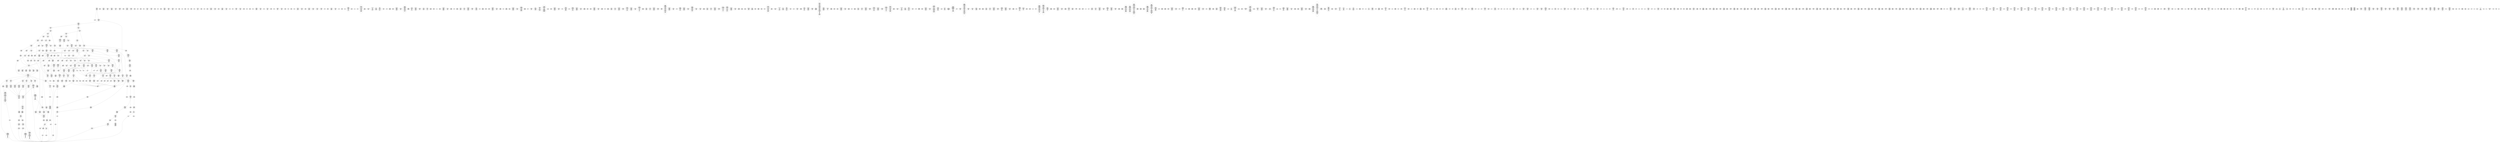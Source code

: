 /* Generated by GvGen v.1.0 (https://www.github.com/stricaud/gvgen) */

digraph G {
compound=true;
   node1 [label="[anywhere]"];
   node2 [label="# 0x0
PUSHX Data
PUSHX Data
MSTORE
CALLVALUE
ISZERO
PUSHX Data
JUMPI
"];
   node3 [label="# 0xc
PUSHX Data
REVERT
"];
   node4 [label="# 0x10
JUMPDEST
PUSHX LogicData
CALLDATASIZE
LT
PUSHX Data
JUMPI
"];
   node5 [label="# 0x1a
PUSHX Data
CALLDATALOAD
PUSHX BitData
SHR
PUSHX LogicData
GT
PUSHX Data
JUMPI
"];
   node6 [label="# 0x2b
PUSHX LogicData
GT
PUSHX Data
JUMPI
"];
   node7 [label="# 0x36
PUSHX LogicData
GT
PUSHX Data
JUMPI
"];
   node8 [label="# 0x41
PUSHX LogicData
EQ
PUSHX Data
JUMPI
"];
   node9 [label="# 0x4c
PUSHX LogicData
EQ
PUSHX Data
JUMPI
"];
   node10 [label="# 0x57
PUSHX LogicData
EQ
PUSHX Data
JUMPI
"];
   node11 [label="# 0x62
PUSHX LogicData
EQ
PUSHX Data
JUMPI
"];
   node12 [label="# 0x6d
PUSHX LogicData
EQ
PUSHX Data
JUMPI
"];
   node13 [label="# 0x78
PUSHX LogicData
EQ
PUSHX Data
JUMPI
"];
   node14 [label="# 0x83
PUSHX Data
JUMP
"];
   node15 [label="# 0x87
JUMPDEST
PUSHX LogicData
EQ
PUSHX Data
JUMPI
"];
   node16 [label="# 0x93
PUSHX LogicData
EQ
PUSHX Data
JUMPI
"];
   node17 [label="# 0x9e
PUSHX LogicData
EQ
PUSHX Data
JUMPI
"];
   node18 [label="# 0xa9
PUSHX LogicData
EQ
PUSHX Data
JUMPI
"];
   node19 [label="# 0xb4
PUSHX LogicData
EQ
PUSHX Data
JUMPI
"];
   node20 [label="# 0xbf
PUSHX Data
JUMP
"];
   node21 [label="# 0xc3
JUMPDEST
PUSHX LogicData
GT
PUSHX Data
JUMPI
"];
   node22 [label="# 0xcf
PUSHX LogicData
EQ
PUSHX Data
JUMPI
"];
   node23 [label="# 0xda
PUSHX LogicData
EQ
PUSHX Data
JUMPI
"];
   node24 [label="# 0xe5
PUSHX LogicData
EQ
PUSHX Data
JUMPI
"];
   node25 [label="# 0xf0
PUSHX LogicData
EQ
PUSHX Data
JUMPI
"];
   node26 [label="# 0xfb
PUSHX LogicData
EQ
PUSHX Data
JUMPI
"];
   node27 [label="# 0x106
PUSHX Data
JUMP
"];
   node28 [label="# 0x10a
JUMPDEST
PUSHX LogicData
EQ
PUSHX Data
JUMPI
"];
   node29 [label="# 0x116
PUSHX LogicData
EQ
PUSHX Data
JUMPI
"];
   node30 [label="# 0x121
PUSHX LogicData
EQ
PUSHX Data
JUMPI
"];
   node31 [label="# 0x12c
PUSHX LogicData
EQ
PUSHX Data
JUMPI
"];
   node32 [label="# 0x137
PUSHX LogicData
EQ
PUSHX Data
JUMPI
"];
   node33 [label="# 0x142
PUSHX Data
JUMP
"];
   node34 [label="# 0x146
JUMPDEST
PUSHX LogicData
GT
PUSHX Data
JUMPI
"];
   node35 [label="# 0x152
PUSHX LogicData
GT
PUSHX Data
JUMPI
"];
   node36 [label="# 0x15d
PUSHX LogicData
EQ
PUSHX Data
JUMPI
"];
   node37 [label="# 0x168
PUSHX LogicData
EQ
PUSHX Data
JUMPI
"];
   node38 [label="# 0x173
PUSHX LogicData
EQ
PUSHX Data
JUMPI
"];
   node39 [label="# 0x17e
PUSHX LogicData
EQ
PUSHX Data
JUMPI
"];
   node40 [label="# 0x189
PUSHX LogicData
EQ
PUSHX Data
JUMPI
"];
   node41 [label="# 0x194
PUSHX Data
JUMP
"];
   node42 [label="# 0x198
JUMPDEST
PUSHX LogicData
EQ
PUSHX Data
JUMPI
"];
   node43 [label="# 0x1a4
PUSHX LogicData
EQ
PUSHX Data
JUMPI
"];
   node44 [label="# 0x1af
PUSHX LogicData
EQ
PUSHX Data
JUMPI
"];
   node45 [label="# 0x1ba
PUSHX LogicData
EQ
PUSHX Data
JUMPI
"];
   node46 [label="# 0x1c5
PUSHX LogicData
EQ
PUSHX Data
JUMPI
"];
   node47 [label="# 0x1d0
PUSHX Data
JUMP
"];
   node48 [label="# 0x1d4
JUMPDEST
PUSHX LogicData
GT
PUSHX Data
JUMPI
"];
   node49 [label="# 0x1e0
PUSHX LogicData
EQ
PUSHX Data
JUMPI
"];
   node50 [label="# 0x1eb
PUSHX LogicData
EQ
PUSHX Data
JUMPI
"];
   node51 [label="# 0x1f6
PUSHX LogicData
EQ
PUSHX Data
JUMPI
"];
   node52 [label="# 0x201
PUSHX LogicData
EQ
PUSHX Data
JUMPI
"];
   node53 [label="# 0x20c
PUSHX LogicData
EQ
PUSHX Data
JUMPI
"];
   node54 [label="# 0x217
PUSHX Data
JUMP
"];
   node55 [label="# 0x21b
JUMPDEST
PUSHX LogicData
EQ
PUSHX Data
JUMPI
"];
   node56 [label="# 0x227
PUSHX LogicData
EQ
PUSHX Data
JUMPI
"];
   node57 [label="# 0x232
PUSHX LogicData
EQ
PUSHX Data
JUMPI
"];
   node58 [label="# 0x23d
PUSHX LogicData
EQ
PUSHX Data
JUMPI
"];
   node59 [label="# 0x248
PUSHX LogicData
EQ
PUSHX Data
JUMPI
"];
   node60 [label="# 0x253
JUMPDEST
PUSHX Data
REVERT
"];
   node61 [label="# 0x258
JUMPDEST
PUSHX Data
PUSHX ArithData
CALLDATASIZE
SUB
ADD
PUSHX Data
PUSHX Data
JUMP
"];
   node62 [label="# 0x26d
JUMPDEST
PUSHX Data
JUMP
"];
   node63 [label="# 0x272
JUMPDEST
PUSHX MemData
MLOAD
PUSHX Data
PUSHX Data
JUMP
"];
   node64 [label="# 0x27f
JUMPDEST
PUSHX MemData
MLOAD
SUB
RETURN
"];
   node65 [label="# 0x288
JUMPDEST
PUSHX Data
PUSHX Data
JUMP
"];
   node66 [label="# 0x290
JUMPDEST
PUSHX MemData
MLOAD
PUSHX Data
PUSHX Data
JUMP
"];
   node67 [label="# 0x29d
JUMPDEST
PUSHX MemData
MLOAD
SUB
RETURN
"];
   node68 [label="# 0x2a6
JUMPDEST
PUSHX Data
PUSHX Data
JUMP
"];
   node69 [label="# 0x2ae
JUMPDEST
PUSHX MemData
MLOAD
PUSHX Data
PUSHX Data
JUMP
"];
   node70 [label="# 0x2bb
JUMPDEST
PUSHX MemData
MLOAD
SUB
RETURN
"];
   node71 [label="# 0x2c4
JUMPDEST
PUSHX Data
PUSHX ArithData
CALLDATASIZE
SUB
ADD
PUSHX Data
PUSHX Data
JUMP
"];
   node72 [label="# 0x2d9
JUMPDEST
PUSHX Data
JUMP
"];
   node73 [label="# 0x2de
JUMPDEST
PUSHX MemData
MLOAD
PUSHX Data
PUSHX Data
JUMP
"];
   node74 [label="# 0x2eb
JUMPDEST
PUSHX MemData
MLOAD
SUB
RETURN
"];
   node75 [label="# 0x2f4
JUMPDEST
PUSHX Data
PUSHX ArithData
CALLDATASIZE
SUB
ADD
PUSHX Data
PUSHX Data
JUMP
"];
   node76 [label="# 0x309
JUMPDEST
PUSHX Data
JUMP
"];
   node77 [label="# 0x30e
JUMPDEST
STOP
"];
   node78 [label="# 0x310
JUMPDEST
PUSHX Data
PUSHX ArithData
CALLDATASIZE
SUB
ADD
PUSHX Data
PUSHX Data
JUMP
"];
   node79 [label="# 0x325
JUMPDEST
PUSHX Data
JUMP
"];
   node80 [label="# 0x32a
JUMPDEST
STOP
"];
   node81 [label="# 0x32c
JUMPDEST
PUSHX Data
PUSHX Data
JUMP
"];
   node82 [label="# 0x334
JUMPDEST
PUSHX MemData
MLOAD
PUSHX Data
PUSHX Data
JUMP
"];
   node83 [label="# 0x341
JUMPDEST
PUSHX MemData
MLOAD
SUB
RETURN
"];
   node84 [label="# 0x34a
JUMPDEST
PUSHX Data
PUSHX Data
JUMP
"];
   node85 [label="# 0x352
JUMPDEST
PUSHX MemData
MLOAD
PUSHX Data
PUSHX Data
JUMP
"];
   node86 [label="# 0x35f
JUMPDEST
PUSHX MemData
MLOAD
SUB
RETURN
"];
   node87 [label="# 0x368
JUMPDEST
PUSHX Data
PUSHX ArithData
CALLDATASIZE
SUB
ADD
PUSHX Data
PUSHX Data
JUMP
"];
   node88 [label="# 0x37d
JUMPDEST
PUSHX Data
JUMP
"];
   node89 [label="# 0x382
JUMPDEST
STOP
"];
   node90 [label="# 0x384
JUMPDEST
PUSHX Data
PUSHX ArithData
CALLDATASIZE
SUB
ADD
PUSHX Data
PUSHX Data
JUMP
"];
   node91 [label="# 0x399
JUMPDEST
PUSHX Data
JUMP
"];
   node92 [label="# 0x39e
JUMPDEST
PUSHX MemData
MLOAD
PUSHX Data
PUSHX Data
JUMP
"];
   node93 [label="# 0x3ac
JUMPDEST
PUSHX MemData
MLOAD
SUB
RETURN
"];
   node94 [label="# 0x3b5
JUMPDEST
PUSHX Data
PUSHX Data
JUMP
"];
   node95 [label="# 0x3bd
JUMPDEST
PUSHX MemData
MLOAD
PUSHX Data
PUSHX Data
JUMP
"];
   node96 [label="# 0x3ca
JUMPDEST
PUSHX MemData
MLOAD
SUB
RETURN
"];
   node97 [label="# 0x3d3
JUMPDEST
PUSHX Data
PUSHX Data
JUMP
"];
   node98 [label="# 0x3db
JUMPDEST
STOP
"];
   node99 [label="# 0x3dd
JUMPDEST
PUSHX Data
PUSHX ArithData
CALLDATASIZE
SUB
ADD
PUSHX Data
PUSHX Data
JUMP
"];
   node100 [label="# 0x3f2
JUMPDEST
PUSHX Data
JUMP
"];
   node101 [label="# 0x3f7
JUMPDEST
STOP
"];
   node102 [label="# 0x3f9
JUMPDEST
PUSHX Data
PUSHX ArithData
CALLDATASIZE
SUB
ADD
PUSHX Data
PUSHX Data
JUMP
"];
   node103 [label="# 0x40e
JUMPDEST
PUSHX Data
JUMP
"];
   node104 [label="# 0x413
JUMPDEST
STOP
"];
   node105 [label="# 0x415
JUMPDEST
PUSHX Data
PUSHX ArithData
CALLDATASIZE
SUB
ADD
PUSHX Data
PUSHX Data
JUMP
"];
   node106 [label="# 0x42a
JUMPDEST
PUSHX Data
JUMP
"];
   node107 [label="# 0x42f
JUMPDEST
STOP
"];
   node108 [label="# 0x431
JUMPDEST
PUSHX Data
PUSHX Data
JUMP
"];
   node109 [label="# 0x439
JUMPDEST
PUSHX MemData
MLOAD
PUSHX Data
PUSHX Data
JUMP
"];
   node110 [label="# 0x446
JUMPDEST
PUSHX MemData
MLOAD
SUB
RETURN
"];
   node111 [label="# 0x44f
JUMPDEST
PUSHX Data
PUSHX ArithData
CALLDATASIZE
SUB
ADD
PUSHX Data
PUSHX Data
JUMP
"];
   node112 [label="# 0x464
JUMPDEST
PUSHX Data
JUMP
"];
   node113 [label="# 0x469
JUMPDEST
STOP
"];
   node114 [label="# 0x46b
JUMPDEST
PUSHX Data
PUSHX ArithData
CALLDATASIZE
SUB
ADD
PUSHX Data
PUSHX Data
JUMP
"];
   node115 [label="# 0x480
JUMPDEST
PUSHX Data
JUMP
"];
   node116 [label="# 0x485
JUMPDEST
PUSHX MemData
MLOAD
PUSHX Data
PUSHX Data
JUMP
"];
   node117 [label="# 0x492
JUMPDEST
PUSHX MemData
MLOAD
SUB
RETURN
"];
   node118 [label="# 0x49b
JUMPDEST
PUSHX Data
PUSHX ArithData
CALLDATASIZE
SUB
ADD
PUSHX Data
PUSHX Data
JUMP
"];
   node119 [label="# 0x4b0
JUMPDEST
PUSHX Data
JUMP
"];
   node120 [label="# 0x4b5
JUMPDEST
PUSHX MemData
MLOAD
PUSHX Data
PUSHX Data
JUMP
"];
   node121 [label="# 0x4c2
JUMPDEST
PUSHX MemData
MLOAD
SUB
RETURN
"];
   node122 [label="# 0x4cb
JUMPDEST
PUSHX Data
PUSHX Data
JUMP
"];
   node123 [label="# 0x4d3
JUMPDEST
STOP
"];
   node124 [label="# 0x4d5
JUMPDEST
PUSHX Data
PUSHX Data
JUMP
"];
   node125 [label="# 0x4dd
JUMPDEST
STOP
"];
   node126 [label="# 0x4df
JUMPDEST
PUSHX Data
PUSHX Data
JUMP
"];
   node127 [label="# 0x4e7
JUMPDEST
PUSHX MemData
MLOAD
PUSHX Data
PUSHX Data
JUMP
"];
   node128 [label="# 0x4f4
JUMPDEST
PUSHX MemData
MLOAD
SUB
RETURN
"];
   node129 [label="# 0x4fd
JUMPDEST
PUSHX Data
PUSHX Data
JUMP
"];
   node130 [label="# 0x505
JUMPDEST
PUSHX MemData
MLOAD
PUSHX Data
PUSHX Data
JUMP
"];
   node131 [label="# 0x512
JUMPDEST
PUSHX MemData
MLOAD
SUB
RETURN
"];
   node132 [label="# 0x51b
JUMPDEST
PUSHX Data
PUSHX ArithData
CALLDATASIZE
SUB
ADD
PUSHX Data
PUSHX Data
JUMP
"];
   node133 [label="# 0x530
JUMPDEST
PUSHX Data
JUMP
"];
   node134 [label="# 0x535
JUMPDEST
STOP
"];
   node135 [label="# 0x537
JUMPDEST
PUSHX Data
PUSHX ArithData
CALLDATASIZE
SUB
ADD
PUSHX Data
PUSHX Data
JUMP
"];
   node136 [label="# 0x54c
JUMPDEST
PUSHX Data
JUMP
"];
   node137 [label="# 0x551
JUMPDEST
STOP
"];
   node138 [label="# 0x553
JUMPDEST
PUSHX Data
PUSHX Data
JUMP
"];
   node139 [label="# 0x55b
JUMPDEST
PUSHX MemData
MLOAD
PUSHX Data
PUSHX Data
JUMP
"];
   node140 [label="# 0x568
JUMPDEST
PUSHX MemData
MLOAD
SUB
RETURN
"];
   node141 [label="# 0x571
JUMPDEST
PUSHX Data
PUSHX Data
JUMP
"];
   node142 [label="# 0x579
JUMPDEST
STOP
"];
   node143 [label="# 0x57b
JUMPDEST
PUSHX Data
PUSHX Data
JUMP
"];
   node144 [label="# 0x583
JUMPDEST
PUSHX MemData
MLOAD
PUSHX Data
PUSHX Data
JUMP
"];
   node145 [label="# 0x590
JUMPDEST
PUSHX MemData
MLOAD
SUB
RETURN
"];
   node146 [label="# 0x599
JUMPDEST
PUSHX Data
PUSHX ArithData
CALLDATASIZE
SUB
ADD
PUSHX Data
PUSHX Data
JUMP
"];
   node147 [label="# 0x5ae
JUMPDEST
PUSHX Data
JUMP
"];
   node148 [label="# 0x5b3
JUMPDEST
STOP
"];
   node149 [label="# 0x5b5
JUMPDEST
PUSHX Data
PUSHX Data
JUMP
"];
   node150 [label="# 0x5bd
JUMPDEST
PUSHX MemData
MLOAD
PUSHX Data
PUSHX Data
JUMP
"];
   node151 [label="# 0x5ca
JUMPDEST
PUSHX MemData
MLOAD
SUB
RETURN
"];
   node152 [label="# 0x5d3
JUMPDEST
PUSHX Data
PUSHX Data
JUMP
"];
   node153 [label="# 0x5db
JUMPDEST
PUSHX MemData
MLOAD
PUSHX Data
PUSHX Data
JUMP
"];
   node154 [label="# 0x5e8
JUMPDEST
PUSHX MemData
MLOAD
SUB
RETURN
"];
   node155 [label="# 0x5f1
JUMPDEST
PUSHX Data
PUSHX ArithData
CALLDATASIZE
SUB
ADD
PUSHX Data
PUSHX Data
JUMP
"];
   node156 [label="# 0x606
JUMPDEST
PUSHX Data
JUMP
"];
   node157 [label="# 0x60b
JUMPDEST
STOP
"];
   node158 [label="# 0x60d
JUMPDEST
PUSHX Data
PUSHX ArithData
CALLDATASIZE
SUB
ADD
PUSHX Data
PUSHX Data
JUMP
"];
   node159 [label="# 0x622
JUMPDEST
PUSHX Data
JUMP
"];
   node160 [label="# 0x627
JUMPDEST
STOP
"];
   node161 [label="# 0x629
JUMPDEST
PUSHX Data
PUSHX Data
JUMP
"];
   node162 [label="# 0x631
JUMPDEST
PUSHX MemData
MLOAD
PUSHX Data
PUSHX Data
JUMP
"];
   node163 [label="# 0x63e
JUMPDEST
PUSHX MemData
MLOAD
SUB
RETURN
"];
   node164 [label="# 0x647
JUMPDEST
PUSHX Data
PUSHX ArithData
CALLDATASIZE
SUB
ADD
PUSHX Data
PUSHX Data
JUMP
"];
   node165 [label="# 0x65c
JUMPDEST
PUSHX Data
JUMP
"];
   node166 [label="# 0x661
JUMPDEST
PUSHX MemData
MLOAD
PUSHX Data
PUSHX Data
JUMP
"];
   node167 [label="# 0x66e
JUMPDEST
PUSHX MemData
MLOAD
SUB
RETURN
"];
   node168 [label="# 0x677
JUMPDEST
PUSHX Data
PUSHX Data
JUMP
"];
   node169 [label="# 0x67f
JUMPDEST
PUSHX MemData
MLOAD
PUSHX Data
PUSHX Data
JUMP
"];
   node170 [label="# 0x68c
JUMPDEST
PUSHX MemData
MLOAD
SUB
RETURN
"];
   node171 [label="# 0x695
JUMPDEST
PUSHX Data
PUSHX Data
JUMP
"];
   node172 [label="# 0x69d
JUMPDEST
PUSHX MemData
MLOAD
PUSHX Data
PUSHX Data
JUMP
"];
   node173 [label="# 0x6aa
JUMPDEST
PUSHX MemData
MLOAD
SUB
RETURN
"];
   node174 [label="# 0x6b3
JUMPDEST
PUSHX Data
PUSHX Data
JUMP
"];
   node175 [label="# 0x6bb
JUMPDEST
STOP
"];
   node176 [label="# 0x6bd
JUMPDEST
PUSHX Data
PUSHX ArithData
CALLDATASIZE
SUB
ADD
PUSHX Data
PUSHX Data
JUMP
"];
   node177 [label="# 0x6d2
JUMPDEST
PUSHX Data
JUMP
"];
   node178 [label="# 0x6d7
JUMPDEST
PUSHX MemData
MLOAD
PUSHX Data
PUSHX Data
JUMP
"];
   node179 [label="# 0x6e4
JUMPDEST
PUSHX MemData
MLOAD
SUB
RETURN
"];
   node180 [label="# 0x6ed
JUMPDEST
PUSHX Data
PUSHX Data
JUMP
"];
   node181 [label="# 0x6f5
JUMPDEST
STOP
"];
   node182 [label="# 0x6f7
JUMPDEST
PUSHX Data
PUSHX ArithData
CALLDATASIZE
SUB
ADD
PUSHX Data
PUSHX Data
JUMP
"];
   node183 [label="# 0x70c
JUMPDEST
PUSHX Data
JUMP
"];
   node184 [label="# 0x711
JUMPDEST
STOP
"];
   node185 [label="# 0x713
JUMPDEST
PUSHX Data
PUSHX BitData
PUSHX BitData
NOT
AND
PUSHX BitData
NOT
AND
EQ
PUSHX Data
JUMPI
"];
   node186 [label="# 0x77c
PUSHX Data
PUSHX Data
JUMP
"];
   node187 [label="# 0x785
JUMPDEST
"];
   node188 [label="# 0x786
JUMPDEST
JUMP
"];
   node189 [label="# 0x78d
JUMPDEST
PUSHX Data
PUSHX StorData
SLOAD
PUSHX Data
PUSHX Data
JUMP
"];
   node190 [label="# 0x79c
JUMPDEST
PUSHX ArithData
ADD
PUSHX ArithData
DIV
MUL
PUSHX ArithData
ADD
PUSHX MemData
MLOAD
ADD
PUSHX Data
MSTORE
MSTORE
PUSHX ArithData
ADD
SLOAD
PUSHX Data
PUSHX Data
JUMP
"];
   node191 [label="# 0x7c8
JUMPDEST
ISZERO
PUSHX Data
JUMPI
"];
   node192 [label="# 0x7cf
PUSHX LogicData
LT
PUSHX Data
JUMPI
"];
   node193 [label="# 0x7d7
PUSHX ArithData
SLOAD
DIV
MUL
MSTORE
PUSHX ArithData
ADD
PUSHX Data
JUMP
"];
   node194 [label="# 0x7ea
JUMPDEST
ADD
PUSHX Data
MSTORE
PUSHX Data
PUSHX Data
SHA3
"];
   node195 [label="# 0x7f8
JUMPDEST
SLOAD
MSTORE
PUSHX ArithData
ADD
PUSHX ArithData
ADD
GT
PUSHX Data
JUMPI
"];
   node196 [label="# 0x80c
SUB
PUSHX BitData
AND
ADD
"];
   node197 [label="# 0x815
JUMPDEST
JUMP
"];
   node198 [label="# 0x81f
JUMPDEST
PUSHX StorData
PUSHX ArithData
SLOAD
PUSHX ArithData
EXP
DIV
PUSHX BitData
AND
JUMP
"];
   node199 [label="# 0x845
JUMPDEST
PUSHX Data
PUSHX Data
PUSHX Data
JUMP
"];
   node200 [label="# 0x850
JUMPDEST
PUSHX Data
JUMPI
"];
   node201 [label="# 0x855
PUSHX MemData
MLOAD
PUSHX Data
MSTORE
PUSHX ArithData
ADD
PUSHX Data
PUSHX Data
JUMP
"];
   node202 [label="# 0x886
JUMPDEST
PUSHX MemData
MLOAD
SUB
REVERT
"];
   node203 [label="# 0x88f
JUMPDEST
PUSHX Data
PUSHX ArithData
MSTORE
PUSHX ArithData
ADD
MSTORE
PUSHX ArithData
ADD
PUSHX Data
SHA3
PUSHX ArithData
SLOAD
PUSHX ArithData
EXP
DIV
PUSHX BitData
AND
JUMP
"];
   node204 [label="# 0x8ca
JUMPDEST
PUSHX Data
PUSHX Data
PUSHX Data
JUMP
"];
   node205 [label="# 0x8d5
JUMPDEST
PUSHX BitData
AND
PUSHX BitData
AND
EQ
ISZERO
PUSHX Data
JUMPI
"];
   node206 [label="# 0x90c
PUSHX MemData
MLOAD
PUSHX Data
MSTORE
PUSHX ArithData
ADD
PUSHX Data
PUSHX Data
JUMP
"];
   node207 [label="# 0x93d
JUMPDEST
PUSHX MemData
MLOAD
SUB
REVERT
"];
   node208 [label="# 0x946
JUMPDEST
PUSHX BitData
AND
PUSHX Data
PUSHX Data
JUMP
"];
   node209 [label="# 0x965
JUMPDEST
PUSHX BitData
AND
EQ
PUSHX Data
JUMPI
"];
   node210 [label="# 0x982
PUSHX Data
PUSHX Data
PUSHX Data
JUMP
"];
   node211 [label="# 0x98e
JUMPDEST
PUSHX Data
JUMP
"];
   node212 [label="# 0x993
JUMPDEST
"];
   node213 [label="# 0x994
JUMPDEST
PUSHX Data
JUMPI
"];
   node214 [label="# 0x999
PUSHX MemData
MLOAD
PUSHX Data
MSTORE
PUSHX ArithData
ADD
PUSHX Data
PUSHX Data
JUMP
"];
   node215 [label="# 0x9ca
JUMPDEST
PUSHX MemData
MLOAD
SUB
REVERT
"];
   node216 [label="# 0x9d3
JUMPDEST
PUSHX Data
PUSHX Data
JUMP
"];
   node217 [label="# 0x9dd
JUMPDEST
JUMP
"];
   node218 [label="# 0x9e2
JUMPDEST
PUSHX Data
PUSHX Data
JUMP
"];
   node219 [label="# 0x9ea
JUMPDEST
PUSHX BitData
AND
PUSHX Data
PUSHX Data
JUMP
"];
   node220 [label="# 0xa08
JUMPDEST
PUSHX BitData
AND
EQ
PUSHX Data
JUMPI
"];
   node221 [label="# 0xa24
PUSHX MemData
MLOAD
PUSHX Data
MSTORE
PUSHX ArithData
ADD
PUSHX Data
PUSHX Data
JUMP
"];
   node222 [label="# 0xa55
JUMPDEST
PUSHX MemData
MLOAD
SUB
REVERT
"];
   node223 [label="# 0xa5e
JUMPDEST
PUSHX Data
MLOAD
PUSHX ArithData
ADD
PUSHX Data
PUSHX Data
JUMP
"];
   node224 [label="# 0xa74
JUMPDEST
JUMP
"];
   node225 [label="# 0xa78
JUMPDEST
PUSHX Data
PUSHX StorData
SLOAD
JUMP
"];
   node226 [label="# 0xa82
JUMPDEST
PUSHX StorData
PUSHX ArithData
SLOAD
PUSHX ArithData
EXP
DIV
PUSHX BitData
AND
JUMP
"];
   node227 [label="# 0xa95
JUMPDEST
PUSHX Data
PUSHX Data
PUSHX Data
JUMP
"];
   node228 [label="# 0xaa0
JUMPDEST
PUSHX Data
JUMP
"];
   node229 [label="# 0xaa6
JUMPDEST
PUSHX Data
JUMPI
"];
   node230 [label="# 0xaab
PUSHX MemData
MLOAD
PUSHX Data
MSTORE
PUSHX ArithData
ADD
PUSHX Data
PUSHX Data
JUMP
"];
   node231 [label="# 0xadc
JUMPDEST
PUSHX MemData
MLOAD
SUB
REVERT
"];
   node232 [label="# 0xae5
JUMPDEST
PUSHX Data
PUSHX Data
JUMP
"];
   node233 [label="# 0xaf0
JUMPDEST
JUMP
"];
   node234 [label="# 0xaf5
JUMPDEST
PUSHX Data
PUSHX Data
PUSHX Data
JUMP
"];
   node235 [label="# 0xb01
JUMPDEST
PUSHX Data
JUMPI
"];
   node236 [label="# 0xb06
PUSHX MemData
MLOAD
PUSHX Data
MSTORE
PUSHX ArithData
ADD
PUSHX Data
PUSHX Data
JUMP
"];
   node237 [label="# 0xb37
JUMPDEST
PUSHX MemData
MLOAD
SUB
REVERT
"];
   node238 [label="# 0xb40
JUMPDEST
PUSHX StorData
PUSHX ArithData
SLOAD
PUSHX ArithData
EXP
DIV
PUSHX BitData
AND
PUSHX Data
PUSHX StorData
SLOAD
PUSHX Data
PUSHX Data
JUMP
"];
   node239 [label="# 0xb73
JUMPDEST
PUSHX Data
PUSHX Data
JUMP
"];
   node240 [label="# 0xb7d
JUMPDEST
JUMP
"];
   node241 [label="# 0xb88
JUMPDEST
PUSHX StorData
PUSHX ArithData
SLOAD
PUSHX ArithData
EXP
DIV
PUSHX BitData
AND
JUMP
"];
   node242 [label="# 0xbae
JUMPDEST
PUSHX Data
PUSHX Data
JUMP
"];
   node243 [label="# 0xbb6
JUMPDEST
PUSHX BitData
AND
PUSHX Data
PUSHX Data
JUMP
"];
   node244 [label="# 0xbd4
JUMPDEST
PUSHX BitData
AND
EQ
PUSHX Data
JUMPI
"];
   node245 [label="# 0xbf0
PUSHX MemData
MLOAD
PUSHX Data
MSTORE
PUSHX ArithData
ADD
PUSHX Data
PUSHX Data
JUMP
"];
   node246 [label="# 0xc21
JUMPDEST
PUSHX MemData
MLOAD
SUB
REVERT
"];
   node247 [label="# 0xc2a
JUMPDEST
PUSHX Data
SELFBALANCE
PUSHX Data
PUSHX Data
PUSHX Data
JUMP
"];
   node248 [label="# 0xc39
JUMPDEST
PUSHX BitData
AND
PUSHX MemData
MLOAD
PUSHX Data
PUSHX Data
JUMP
"];
   node249 [label="# 0xc5c
JUMPDEST
PUSHX Data
PUSHX MemData
MLOAD
SUB
GAS
CALL
RETURNDATASIZE
PUSHX LogicData
EQ
PUSHX Data
JUMPI
"];
   node250 [label="# 0xc78
PUSHX MemData
MLOAD
PUSHX BitData
NOT
PUSHX ArithData
RETURNDATASIZE
ADD
AND
ADD
PUSHX Data
MSTORE
RETURNDATASIZE
MSTORE
RETURNDATASIZE
PUSHX Data
PUSHX ArithData
ADD
RETURNDATACOPY
PUSHX Data
JUMP
"];
   node251 [label="# 0xc99
JUMPDEST
PUSHX Data
"];
   node252 [label="# 0xc9e
JUMPDEST
PUSHX Data
JUMPI
"];
   node253 [label="# 0xca8
PUSHX MemData
MLOAD
PUSHX Data
MSTORE
PUSHX ArithData
ADD
PUSHX Data
PUSHX Data
JUMP
"];
   node254 [label="# 0xcd9
JUMPDEST
PUSHX MemData
MLOAD
SUB
REVERT
"];
   node255 [label="# 0xce2
JUMPDEST
JUMP
"];
   node256 [label="# 0xce6
JUMPDEST
PUSHX Data
PUSHX MemData
MLOAD
PUSHX ArithData
ADD
PUSHX Data
MSTORE
PUSHX Data
MSTORE
PUSHX Data
JUMP
"];
   node257 [label="# 0xd01
JUMPDEST
JUMP
"];
   node258 [label="# 0xd06
JUMPDEST
PUSHX StorData
PUSHX ArithData
SLOAD
PUSHX ArithData
EXP
DIV
PUSHX BitData
AND
PUSHX Data
JUMPI
"];
   node259 [label="# 0xd1b
PUSHX MemData
MLOAD
PUSHX Data
MSTORE
PUSHX ArithData
ADD
PUSHX Data
PUSHX Data
JUMP
"];
   node260 [label="# 0xd4c
JUMPDEST
PUSHX MemData
MLOAD
SUB
REVERT
"];
   node261 [label="# 0xd55
JUMPDEST
PUSHX Data
PUSHX Data
PUSHX Data
JUMP
"];
   node262 [label="# 0xd60
JUMPDEST
PUSHX Data
JUMP
"];
   node263 [label="# 0xd66
JUMPDEST
PUSHX Data
JUMPI
"];
   node264 [label="# 0xd6b
PUSHX MemData
MLOAD
PUSHX Data
MSTORE
PUSHX ArithData
ADD
PUSHX Data
PUSHX Data
JUMP
"];
   node265 [label="# 0xd9c
JUMPDEST
PUSHX MemData
MLOAD
SUB
REVERT
"];
   node266 [label="# 0xda5
JUMPDEST
PUSHX Data
PUSHX Data
JUMP
"];
   node267 [label="# 0xdae
JUMPDEST
JUMP
"];
   node268 [label="# 0xdb1
JUMPDEST
PUSHX Data
PUSHX Data
JUMP
"];
   node269 [label="# 0xdb9
JUMPDEST
PUSHX BitData
AND
PUSHX Data
PUSHX Data
JUMP
"];
   node270 [label="# 0xdd7
JUMPDEST
PUSHX BitData
AND
EQ
PUSHX Data
JUMPI
"];
   node271 [label="# 0xdf3
PUSHX MemData
MLOAD
PUSHX Data
MSTORE
PUSHX ArithData
ADD
PUSHX Data
PUSHX Data
JUMP
"];
   node272 [label="# 0xe24
JUMPDEST
PUSHX MemData
MLOAD
SUB
REVERT
"];
   node273 [label="# 0xe2d
JUMPDEST
PUSHX StorData
PUSHX ArithData
SLOAD
PUSHX ArithData
EXP
DIV
PUSHX BitData
AND
ISZERO
PUSHX Data
JUMPI
"];
   node274 [label="# 0xe43
PUSHX MemData
MLOAD
PUSHX Data
MSTORE
PUSHX ArithData
ADD
PUSHX Data
PUSHX Data
JUMP
"];
   node275 [label="# 0xe74
JUMPDEST
PUSHX MemData
MLOAD
SUB
REVERT
"];
   node276 [label="# 0xe7d
JUMPDEST
PUSHX StorData
PUSHX ArithData
PUSHX ArithData
EXP
SLOAD
PUSHX ArithData
MUL
NOT
AND
PUSHX BitData
AND
MUL
OR
SSTORE
JUMP
"];
   node277 [label="# 0xec1
JUMPDEST
PUSHX StorData
PUSHX ArithData
SLOAD
PUSHX ArithData
EXP
DIV
PUSHX BitData
AND
JUMP
"];
   node278 [label="# 0xed4
JUMPDEST
PUSHX Data
PUSHX Data
JUMP
"];
   node279 [label="# 0xedc
JUMPDEST
PUSHX BitData
AND
PUSHX Data
PUSHX Data
JUMP
"];
   node280 [label="# 0xefa
JUMPDEST
PUSHX BitData
AND
EQ
PUSHX Data
JUMPI
"];
   node281 [label="# 0xf16
PUSHX MemData
MLOAD
PUSHX Data
MSTORE
PUSHX ArithData
ADD
PUSHX Data
PUSHX Data
JUMP
"];
   node282 [label="# 0xf47
JUMPDEST
PUSHX MemData
MLOAD
SUB
REVERT
"];
   node283 [label="# 0xf50
JUMPDEST
PUSHX Data
SSTORE
JUMP
"];
   node284 [label="# 0xf5a
JUMPDEST
PUSHX Data
PUSHX Data
PUSHX ArithData
MSTORE
PUSHX ArithData
ADD
MSTORE
PUSHX ArithData
ADD
PUSHX Data
SHA3
PUSHX ArithData
SLOAD
PUSHX ArithData
EXP
DIV
PUSHX BitData
AND
PUSHX BitData
PUSHX BitData
AND
PUSHX BitData
AND
EQ
ISZERO
PUSHX Data
JUMPI
"];
   node285 [label="# 0xfc9
PUSHX MemData
MLOAD
PUSHX Data
MSTORE
PUSHX ArithData
ADD
PUSHX Data
PUSHX Data
JUMP
"];
   node286 [label="# 0xffa
JUMPDEST
PUSHX MemData
MLOAD
SUB
REVERT
"];
   node287 [label="# 0x1003
JUMPDEST
JUMP
"];
   node288 [label="# 0x100c
JUMPDEST
PUSHX BitData
PUSHX BitData
AND
PUSHX BitData
AND
EQ
ISZERO
PUSHX Data
JUMPI
"];
   node289 [label="# 0x1043
PUSHX MemData
MLOAD
PUSHX Data
MSTORE
PUSHX ArithData
ADD
PUSHX Data
PUSHX Data
JUMP
"];
   node290 [label="# 0x1074
JUMPDEST
PUSHX MemData
MLOAD
SUB
REVERT
"];
   node291 [label="# 0x107d
JUMPDEST
PUSHX Data
PUSHX ArithData
PUSHX BitData
AND
PUSHX BitData
AND
MSTORE
PUSHX ArithData
ADD
MSTORE
PUSHX ArithData
ADD
PUSHX Data
SHA3
SLOAD
JUMP
"];
   node292 [label="# 0x10c4
JUMPDEST
PUSHX Data
PUSHX Data
JUMP
"];
   node293 [label="# 0x10cc
JUMPDEST
PUSHX BitData
AND
PUSHX Data
PUSHX Data
JUMP
"];
   node294 [label="# 0x10ea
JUMPDEST
PUSHX BitData
AND
EQ
PUSHX Data
JUMPI
"];
   node295 [label="# 0x1106
PUSHX MemData
MLOAD
PUSHX Data
MSTORE
PUSHX ArithData
ADD
PUSHX Data
PUSHX Data
JUMP
"];
   node296 [label="# 0x1137
JUMPDEST
PUSHX MemData
MLOAD
SUB
REVERT
"];
   node297 [label="# 0x1140
JUMPDEST
PUSHX Data
PUSHX Data
PUSHX Data
JUMP
"];
   node298 [label="# 0x114a
JUMPDEST
JUMP
"];
   node299 [label="# 0x114c
JUMPDEST
PUSHX Data
PUSHX Data
JUMP
"];
   node300 [label="# 0x1154
JUMPDEST
PUSHX BitData
AND
PUSHX Data
PUSHX Data
JUMP
"];
   node301 [label="# 0x1172
JUMPDEST
PUSHX BitData
AND
EQ
PUSHX Data
JUMPI
"];
   node302 [label="# 0x118e
PUSHX MemData
MLOAD
PUSHX Data
MSTORE
PUSHX ArithData
ADD
PUSHX Data
PUSHX Data
JUMP
"];
   node303 [label="# 0x11bf
JUMPDEST
PUSHX MemData
MLOAD
SUB
REVERT
"];
   node304 [label="# 0x11c8
JUMPDEST
PUSHX LogicData
PUSHX StorData
PUSHX ArithData
PUSHX ArithData
EXP
SLOAD
PUSHX ArithData
MUL
NOT
AND
ISZERO
ISZERO
MUL
OR
SSTORE
JUMP
"];
   node305 [label="# 0x11e5
JUMPDEST
PUSHX StorData
SLOAD
JUMP
"];
   node306 [label="# 0x11eb
JUMPDEST
PUSHX Data
PUSHX StorData
PUSHX ArithData
SLOAD
PUSHX ArithData
EXP
DIV
PUSHX BitData
AND
JUMP
"];
   node307 [label="# 0x1215
JUMPDEST
PUSHX Data
PUSHX Data
JUMP
"];
   node308 [label="# 0x121d
JUMPDEST
PUSHX BitData
AND
PUSHX Data
PUSHX Data
JUMP
"];
   node309 [label="# 0x123b
JUMPDEST
PUSHX BitData
AND
EQ
PUSHX Data
JUMPI
"];
   node310 [label="# 0x1257
PUSHX MemData
MLOAD
PUSHX Data
MSTORE
PUSHX ArithData
ADD
PUSHX Data
PUSHX Data
JUMP
"];
   node311 [label="# 0x1288
JUMPDEST
PUSHX MemData
MLOAD
SUB
REVERT
"];
   node312 [label="# 0x1291
JUMPDEST
PUSHX StorData
PUSHX ArithData
PUSHX ArithData
EXP
SLOAD
PUSHX ArithData
MUL
NOT
AND
PUSHX BitData
AND
MUL
OR
SSTORE
JUMP
"];
   node313 [label="# 0x12d5
JUMPDEST
PUSHX StorData
PUSHX ArithData
SLOAD
PUSHX ArithData
EXP
DIV
PUSHX BitData
AND
PUSHX BitData
AND
CALLER
PUSHX BitData
AND
EQ
PUSHX Data
JUMPI
"];
   node314 [label="# 0x132b
PUSHX MemData
MLOAD
PUSHX Data
MSTORE
PUSHX ArithData
ADD
PUSHX Data
PUSHX Data
JUMP
"];
   node315 [label="# 0x135c
JUMPDEST
PUSHX MemData
MLOAD
SUB
REVERT
"];
   node316 [label="# 0x1365
JUMPDEST
PUSHX Data
PUSHX Data
PUSHX Data
JUMP
"];
   node317 [label="# 0x136f
JUMPDEST
PUSHX Data
PUSHX Data
"];
   node318 [label="# 0x1378
JUMPDEST
GT
PUSHX Data
JUMPI
"];
   node319 [label="# 0x1380
PUSHX StorData
PUSHX Data
SLOAD
PUSHX Data
PUSHX Data
JUMP
"];
   node320 [label="# 0x1392
JUMPDEST
SSTORE
PUSHX Data
PUSHX Data
PUSHX Data
JUMP
"];
   node321 [label="# 0x13a7
JUMPDEST
PUSHX Data
JUMP
"];
   node322 [label="# 0x13ac
JUMPDEST
PUSHX Data
PUSHX Data
JUMP
"];
   node323 [label="# 0x13b7
JUMPDEST
PUSHX Data
JUMP
"];
   node324 [label="# 0x13bf
JUMPDEST
JUMP
"];
   node325 [label="# 0x13c5
JUMPDEST
PUSHX Data
PUSHX StorData
SLOAD
PUSHX Data
PUSHX Data
JUMP
"];
   node326 [label="# 0x13d4
JUMPDEST
PUSHX ArithData
ADD
PUSHX ArithData
DIV
MUL
PUSHX ArithData
ADD
PUSHX MemData
MLOAD
ADD
PUSHX Data
MSTORE
MSTORE
PUSHX ArithData
ADD
SLOAD
PUSHX Data
PUSHX Data
JUMP
"];
   node327 [label="# 0x1400
JUMPDEST
ISZERO
PUSHX Data
JUMPI
"];
   node328 [label="# 0x1407
PUSHX LogicData
LT
PUSHX Data
JUMPI
"];
   node329 [label="# 0x140f
PUSHX ArithData
SLOAD
DIV
MUL
MSTORE
PUSHX ArithData
ADD
PUSHX Data
JUMP
"];
   node330 [label="# 0x1422
JUMPDEST
ADD
PUSHX Data
MSTORE
PUSHX Data
PUSHX Data
SHA3
"];
   node331 [label="# 0x1430
JUMPDEST
SLOAD
MSTORE
PUSHX ArithData
ADD
PUSHX ArithData
ADD
GT
PUSHX Data
JUMPI
"];
   node332 [label="# 0x1444
SUB
PUSHX BitData
AND
ADD
"];
   node333 [label="# 0x144d
JUMPDEST
JUMP
"];
   node334 [label="# 0x1457
JUMPDEST
PUSHX Data
PUSHX Data
JUMP
"];
   node335 [label="# 0x145f
JUMPDEST
PUSHX BitData
AND
PUSHX Data
PUSHX Data
JUMP
"];
   node336 [label="# 0x147d
JUMPDEST
PUSHX BitData
AND
EQ
PUSHX Data
JUMPI
"];
   node337 [label="# 0x1499
PUSHX MemData
MLOAD
PUSHX Data
MSTORE
PUSHX ArithData
ADD
PUSHX Data
PUSHX Data
JUMP
"];
   node338 [label="# 0x14ca
JUMPDEST
PUSHX MemData
MLOAD
SUB
REVERT
"];
   node339 [label="# 0x14d3
JUMPDEST
PUSHX LogicData
PUSHX StorData
PUSHX ArithData
PUSHX ArithData
EXP
SLOAD
PUSHX ArithData
MUL
NOT
AND
ISZERO
ISZERO
MUL
OR
SSTORE
JUMP
"];
   node340 [label="# 0x14f0
JUMPDEST
PUSHX StorData
SLOAD
JUMP
"];
   node341 [label="# 0x14f6
JUMPDEST
PUSHX Data
PUSHX Data
JUMP
"];
   node342 [label="# 0x14fe
JUMPDEST
PUSHX BitData
AND
PUSHX BitData
AND
EQ
ISZERO
PUSHX Data
JUMPI
"];
   node343 [label="# 0x1532
PUSHX MemData
MLOAD
PUSHX Data
MSTORE
PUSHX ArithData
ADD
PUSHX Data
PUSHX Data
JUMP
"];
   node344 [label="# 0x1563
JUMPDEST
PUSHX MemData
MLOAD
SUB
REVERT
"];
   node345 [label="# 0x156c
JUMPDEST
PUSHX Data
PUSHX Data
PUSHX Data
PUSHX Data
JUMP
"];
   node346 [label="# 0x1579
JUMPDEST
PUSHX BitData
AND
PUSHX BitData
AND
MSTORE
PUSHX ArithData
ADD
MSTORE
PUSHX ArithData
ADD
PUSHX Data
SHA3
PUSHX ArithData
PUSHX BitData
AND
PUSHX BitData
AND
MSTORE
PUSHX ArithData
ADD
MSTORE
PUSHX ArithData
ADD
PUSHX Data
SHA3
PUSHX ArithData
PUSHX ArithData
EXP
SLOAD
PUSHX ArithData
MUL
NOT
AND
ISZERO
ISZERO
MUL
OR
SSTORE
PUSHX BitData
AND
PUSHX Data
PUSHX Data
JUMP
"];
   node347 [label="# 0x1626
JUMPDEST
PUSHX BitData
AND
PUSHX Data
PUSHX MemData
MLOAD
PUSHX Data
PUSHX Data
JUMP
"];
   node348 [label="# 0x166b
JUMPDEST
PUSHX MemData
MLOAD
SUB
LOGX
JUMP
"];
   node349 [label="# 0x1677
JUMPDEST
PUSHX StorData
PUSHX ArithData
SLOAD
PUSHX ArithData
EXP
DIV
PUSHX BitData
AND
JUMP
"];
   node350 [label="# 0x169d
JUMPDEST
PUSHX StorData
PUSHX ArithData
SLOAD
PUSHX ArithData
EXP
DIV
PUSHX BitData
AND
JUMP
"];
   node351 [label="# 0x16b0
JUMPDEST
PUSHX Data
PUSHX Data
PUSHX Data
JUMP
"];
   node352 [label="# 0x16bb
JUMPDEST
PUSHX Data
JUMP
"];
   node353 [label="# 0x16c1
JUMPDEST
PUSHX Data
JUMPI
"];
   node354 [label="# 0x16c6
PUSHX MemData
MLOAD
PUSHX Data
MSTORE
PUSHX ArithData
ADD
PUSHX Data
PUSHX Data
JUMP
"];
   node355 [label="# 0x16f7
JUMPDEST
PUSHX MemData
MLOAD
SUB
REVERT
"];
   node356 [label="# 0x1700
JUMPDEST
PUSHX Data
PUSHX Data
JUMP
"];
   node357 [label="# 0x170c
JUMPDEST
JUMP
"];
   node358 [label="# 0x1712
JUMPDEST
PUSHX Data
PUSHX Data
JUMP
"];
   node359 [label="# 0x171a
JUMPDEST
PUSHX BitData
AND
PUSHX Data
PUSHX Data
JUMP
"];
   node360 [label="# 0x1738
JUMPDEST
PUSHX BitData
AND
EQ
PUSHX Data
JUMPI
"];
   node361 [label="# 0x1754
PUSHX MemData
MLOAD
PUSHX Data
MSTORE
PUSHX ArithData
ADD
PUSHX Data
PUSHX Data
JUMP
"];
   node362 [label="# 0x1785
JUMPDEST
PUSHX MemData
MLOAD
SUB
REVERT
"];
   node363 [label="# 0x178e
JUMPDEST
PUSHX StorData
PUSHX ArithData
SLOAD
PUSHX ArithData
EXP
DIV
PUSHX BitData
AND
ISZERO
PUSHX Data
JUMPI
"];
   node364 [label="# 0x17a4
PUSHX MemData
MLOAD
PUSHX Data
MSTORE
PUSHX ArithData
ADD
PUSHX Data
PUSHX Data
JUMP
"];
   node365 [label="# 0x17d5
JUMPDEST
PUSHX MemData
MLOAD
SUB
REVERT
"];
   node366 [label="# 0x17de
JUMPDEST
PUSHX StorData
PUSHX ArithData
PUSHX ArithData
EXP
SLOAD
PUSHX ArithData
MUL
NOT
AND
PUSHX BitData
AND
MUL
OR
SSTORE
JUMP
"];
   node367 [label="# 0x1822
JUMPDEST
PUSHX StorData
SLOAD
PUSHX Data
PUSHX Data
JUMP
"];
   node368 [label="# 0x182f
JUMPDEST
PUSHX ArithData
ADD
PUSHX ArithData
DIV
MUL
PUSHX ArithData
ADD
PUSHX MemData
MLOAD
ADD
PUSHX Data
MSTORE
MSTORE
PUSHX ArithData
ADD
SLOAD
PUSHX Data
PUSHX Data
JUMP
"];
   node369 [label="# 0x185b
JUMPDEST
ISZERO
PUSHX Data
JUMPI
"];
   node370 [label="# 0x1862
PUSHX LogicData
LT
PUSHX Data
JUMPI
"];
   node371 [label="# 0x186a
PUSHX ArithData
SLOAD
DIV
MUL
MSTORE
PUSHX ArithData
ADD
PUSHX Data
JUMP
"];
   node372 [label="# 0x187d
JUMPDEST
ADD
PUSHX Data
MSTORE
PUSHX Data
PUSHX Data
SHA3
"];
   node373 [label="# 0x188b
JUMPDEST
SLOAD
MSTORE
PUSHX ArithData
ADD
PUSHX ArithData
ADD
GT
PUSHX Data
JUMPI
"];
   node374 [label="# 0x189f
SUB
PUSHX BitData
AND
ADD
"];
   node375 [label="# 0x18a8
JUMPDEST
JUMP
"];
   node376 [label="# 0x18b0
JUMPDEST
PUSHX Data
PUSHX Data
PUSHX Data
JUMP
"];
   node377 [label="# 0x18bb
JUMPDEST
PUSHX Data
JUMPI
"];
   node378 [label="# 0x18c0
PUSHX MemData
MLOAD
PUSHX Data
MSTORE
PUSHX ArithData
ADD
PUSHX Data
PUSHX Data
JUMP
"];
   node379 [label="# 0x18f1
JUMPDEST
PUSHX MemData
MLOAD
SUB
REVERT
"];
   node380 [label="# 0x18fa
JUMPDEST
PUSHX StorData
PUSHX ArithData
SLOAD
PUSHX ArithData
EXP
DIV
PUSHX BitData
AND
PUSHX BitData
AND
PUSHX BitData
PUSHX MemData
MLOAD
PUSHX BitData
AND
PUSHX BitData
SHL
MSTORE
PUSHX ArithData
ADD
PUSHX Data
PUSHX Data
JUMP
"];
   node381 [label="# 0x1955
JUMPDEST
PUSHX Data
PUSHX MemData
MLOAD
SUB
EXTCODESIZE
ISZERO
ISZERO
PUSHX Data
JUMPI
"];
   node382 [label="# 0x1969
PUSHX Data
REVERT
"];
   node383 [label="# 0x196d
JUMPDEST
GAS
STATICCALL
ISZERO
ISZERO
PUSHX Data
JUMPI
"];
   node384 [label="# 0x1978
RETURNDATASIZE
PUSHX Data
RETURNDATACOPY
RETURNDATASIZE
PUSHX Data
REVERT
"];
   node385 [label="# 0x1981
JUMPDEST
PUSHX MemData
MLOAD
RETURNDATASIZE
PUSHX Data
RETURNDATACOPY
RETURNDATASIZE
PUSHX BitData
NOT
PUSHX ArithData
ADD
AND
ADD
PUSHX Data
MSTORE
ADD
PUSHX Data
PUSHX Data
JUMP
"];
   node386 [label="# 0x19aa
JUMPDEST
JUMP
"];
   node387 [label="# 0x19b1
JUMPDEST
PUSHX StorData
SLOAD
JUMP
"];
   node388 [label="# 0x19b7
JUMPDEST
PUSHX StorData
PUSHX ArithData
SLOAD
PUSHX ArithData
EXP
DIV
PUSHX BitData
AND
JUMP
"];
   node389 [label="# 0x19ca
JUMPDEST
PUSHX Data
PUSHX Data
JUMP
"];
   node390 [label="# 0x19d2
JUMPDEST
PUSHX BitData
AND
PUSHX Data
PUSHX Data
JUMP
"];
   node391 [label="# 0x19f0
JUMPDEST
PUSHX BitData
AND
EQ
PUSHX Data
JUMPI
"];
   node392 [label="# 0x1a0c
PUSHX MemData
MLOAD
PUSHX Data
MSTORE
PUSHX ArithData
ADD
PUSHX Data
PUSHX Data
JUMP
"];
   node393 [label="# 0x1a3d
JUMPDEST
PUSHX MemData
MLOAD
SUB
REVERT
"];
   node394 [label="# 0x1a46
JUMPDEST
PUSHX StorData
PUSHX ArithData
SLOAD
PUSHX ArithData
EXP
DIV
PUSHX BitData
AND
ISZERO
PUSHX StorData
PUSHX ArithData
PUSHX ArithData
EXP
SLOAD
PUSHX ArithData
MUL
NOT
AND
ISZERO
ISZERO
MUL
OR
SSTORE
JUMP
"];
   node395 [label="# 0x1a72
JUMPDEST
PUSHX Data
PUSHX Data
PUSHX ArithData
PUSHX BitData
AND
PUSHX BitData
AND
MSTORE
PUSHX ArithData
ADD
MSTORE
PUSHX ArithData
ADD
PUSHX Data
SHA3
PUSHX ArithData
PUSHX BitData
AND
PUSHX BitData
AND
MSTORE
PUSHX ArithData
ADD
MSTORE
PUSHX ArithData
ADD
PUSHX Data
SHA3
PUSHX ArithData
SLOAD
PUSHX ArithData
EXP
DIV
PUSHX BitData
AND
JUMP
"];
   node396 [label="# 0x1b06
JUMPDEST
PUSHX Data
PUSHX Data
JUMP
"];
   node397 [label="# 0x1b0e
JUMPDEST
PUSHX BitData
AND
PUSHX Data
PUSHX Data
JUMP
"];
   node398 [label="# 0x1b2c
JUMPDEST
PUSHX BitData
AND
EQ
PUSHX Data
JUMPI
"];
   node399 [label="# 0x1b48
PUSHX MemData
MLOAD
PUSHX Data
MSTORE
PUSHX ArithData
ADD
PUSHX Data
PUSHX Data
JUMP
"];
   node400 [label="# 0x1b79
JUMPDEST
PUSHX MemData
MLOAD
SUB
REVERT
"];
   node401 [label="# 0x1b82
JUMPDEST
PUSHX StorData
PUSHX ArithData
SLOAD
PUSHX ArithData
EXP
DIV
PUSHX BitData
AND
ISZERO
PUSHX Data
JUMPI
"];
   node402 [label="# 0x1b98
PUSHX MemData
MLOAD
PUSHX Data
MSTORE
PUSHX ArithData
ADD
PUSHX Data
PUSHX Data
JUMP
"];
   node403 [label="# 0x1bc9
JUMPDEST
PUSHX MemData
MLOAD
SUB
REVERT
"];
   node404 [label="# 0x1bd2
JUMPDEST
PUSHX LogicData
PUSHX StorData
PUSHX ArithData
PUSHX ArithData
EXP
SLOAD
PUSHX ArithData
MUL
NOT
AND
ISZERO
ISZERO
MUL
OR
SSTORE
PUSHX Data
PUSHX Data
JUMP
"];
   node405 [label="# 0x1bf5
JUMPDEST
PUSHX Data
NUMBER
PUSHX Data
PUSHX Data
JUMP
"];
   node406 [label="# 0x1c02
JUMPDEST
BLOCKHASH
PUSHX BitData
SHR
PUSHX Data
PUSHX Data
JUMP
"];
   node407 [label="# 0x1c10
JUMPDEST
PUSHX Data
SSTORE
JUMP
"];
   node408 [label="# 0x1c18
JUMPDEST
PUSHX Data
PUSHX Data
JUMP
"];
   node409 [label="# 0x1c20
JUMPDEST
PUSHX BitData
AND
PUSHX Data
PUSHX Data
JUMP
"];
   node410 [label="# 0x1c3e
JUMPDEST
PUSHX BitData
AND
EQ
PUSHX Data
JUMPI
"];
   node411 [label="# 0x1c5a
PUSHX MemData
MLOAD
PUSHX Data
MSTORE
PUSHX ArithData
ADD
PUSHX Data
PUSHX Data
JUMP
"];
   node412 [label="# 0x1c8b
JUMPDEST
PUSHX MemData
MLOAD
SUB
REVERT
"];
   node413 [label="# 0x1c94
JUMPDEST
PUSHX BitData
PUSHX BitData
AND
PUSHX BitData
AND
EQ
ISZERO
PUSHX Data
JUMPI
"];
   node414 [label="# 0x1cca
PUSHX MemData
MLOAD
PUSHX Data
MSTORE
PUSHX ArithData
ADD
PUSHX Data
PUSHX Data
JUMP
"];
   node415 [label="# 0x1cfb
JUMPDEST
PUSHX MemData
MLOAD
SUB
REVERT
"];
   node416 [label="# 0x1d04
JUMPDEST
PUSHX Data
PUSHX Data
JUMP
"];
   node417 [label="# 0x1d0d
JUMPDEST
JUMP
"];
   node418 [label="# 0x1d10
JUMPDEST
PUSHX Data
PUSHX BitData
PUSHX BitData
NOT
AND
PUSHX BitData
NOT
AND
EQ
PUSHX Data
JUMPI
"];
   node419 [label="# 0x1d79
PUSHX BitData
PUSHX BitData
NOT
AND
PUSHX BitData
NOT
AND
EQ
"];
   node420 [label="# 0x1ddb
JUMPDEST
PUSHX Data
JUMPI
"];
   node421 [label="# 0x1de1
PUSHX Data
PUSHX Data
JUMP
"];
   node422 [label="# 0x1dea
JUMPDEST
"];
   node423 [label="# 0x1deb
JUMPDEST
JUMP
"];
   node424 [label="# 0x1df2
JUMPDEST
PUSHX BitData
PUSHX BitData
AND
PUSHX Data
PUSHX ArithData
MSTORE
PUSHX ArithData
ADD
MSTORE
PUSHX ArithData
ADD
PUSHX Data
SHA3
PUSHX ArithData
SLOAD
PUSHX ArithData
EXP
DIV
PUSHX BitData
AND
PUSHX BitData
AND
EQ
ISZERO
JUMP
"];
   node425 [label="# 0x1e5e
JUMPDEST
PUSHX Data
CALLER
JUMP
"];
   node426 [label="# 0x1e66
JUMPDEST
PUSHX Data
PUSHX ArithData
MSTORE
PUSHX ArithData
ADD
MSTORE
PUSHX ArithData
ADD
PUSHX Data
SHA3
PUSHX ArithData
PUSHX ArithData
EXP
SLOAD
PUSHX ArithData
MUL
NOT
AND
PUSHX BitData
AND
MUL
OR
SSTORE
PUSHX BitData
AND
PUSHX Data
PUSHX Data
JUMP
"];
   node427 [label="# 0x1ed9
JUMPDEST
PUSHX BitData
AND
PUSHX Data
PUSHX MemData
MLOAD
PUSHX MemData
MLOAD
SUB
LOGX
JUMP
"];
   node428 [label="# 0x1f1f
JUMPDEST
PUSHX Data
PUSHX Data
PUSHX Data
JUMP
"];
   node429 [label="# 0x1f2a
JUMPDEST
PUSHX Data
JUMPI
"];
   node430 [label="# 0x1f2f
PUSHX MemData
MLOAD
PUSHX Data
MSTORE
PUSHX ArithData
ADD
PUSHX Data
PUSHX Data
JUMP
"];
   node431 [label="# 0x1f60
JUMPDEST
PUSHX MemData
MLOAD
SUB
REVERT
"];
   node432 [label="# 0x1f69
JUMPDEST
PUSHX Data
PUSHX Data
PUSHX Data
JUMP
"];
   node433 [label="# 0x1f74
JUMPDEST
PUSHX BitData
AND
PUSHX BitData
AND
EQ
PUSHX Data
JUMPI
"];
   node434 [label="# 0x1fab
PUSHX BitData
AND
PUSHX Data
PUSHX Data
JUMP
"];
   node435 [label="# 0x1fcb
JUMPDEST
PUSHX BitData
AND
EQ
"];
   node436 [label="# 0x1fe3
JUMPDEST
PUSHX Data
JUMPI
"];
   node437 [label="# 0x1fe9
PUSHX Data
PUSHX Data
JUMP
"];
   node438 [label="# 0x1ff3
JUMPDEST
"];
   node439 [label="# 0x1ff4
JUMPDEST
JUMP
"];
   node440 [label="# 0x1ffd
JUMPDEST
PUSHX BitData
AND
PUSHX Data
PUSHX Data
JUMP
"];
   node441 [label="# 0x201d
JUMPDEST
PUSHX BitData
AND
EQ
PUSHX Data
JUMPI
"];
   node442 [label="# 0x2039
PUSHX MemData
MLOAD
PUSHX Data
MSTORE
PUSHX ArithData
ADD
PUSHX Data
PUSHX Data
JUMP
"];
   node443 [label="# 0x206a
JUMPDEST
PUSHX MemData
MLOAD
SUB
REVERT
"];
   node444 [label="# 0x2073
JUMPDEST
PUSHX BitData
PUSHX BitData
AND
PUSHX BitData
AND
EQ
ISZERO
PUSHX Data
JUMPI
"];
   node445 [label="# 0x20a9
PUSHX MemData
MLOAD
PUSHX Data
MSTORE
PUSHX ArithData
ADD
PUSHX Data
PUSHX Data
JUMP
"];
   node446 [label="# 0x20da
JUMPDEST
PUSHX MemData
MLOAD
SUB
REVERT
"];
   node447 [label="# 0x20e3
JUMPDEST
PUSHX Data
PUSHX Data
JUMP
"];
   node448 [label="# 0x20ee
JUMPDEST
PUSHX Data
PUSHX Data
PUSHX Data
JUMP
"];
   node449 [label="# 0x20f9
JUMPDEST
PUSHX Data
PUSHX Data
PUSHX ArithData
PUSHX BitData
AND
PUSHX BitData
AND
MSTORE
PUSHX ArithData
ADD
MSTORE
PUSHX ArithData
ADD
PUSHX Data
SHA3
PUSHX Data
SLOAD
PUSHX Data
PUSHX Data
JUMP
"];
   node450 [label="# 0x2149
JUMPDEST
SSTORE
PUSHX Data
PUSHX Data
PUSHX ArithData
PUSHX BitData
AND
PUSHX BitData
AND
MSTORE
PUSHX ArithData
ADD
MSTORE
PUSHX ArithData
ADD
PUSHX Data
SHA3
PUSHX Data
SLOAD
PUSHX Data
PUSHX Data
JUMP
"];
   node451 [label="# 0x21a0
JUMPDEST
SSTORE
PUSHX Data
PUSHX ArithData
MSTORE
PUSHX ArithData
ADD
MSTORE
PUSHX ArithData
ADD
PUSHX Data
SHA3
PUSHX ArithData
PUSHX ArithData
EXP
SLOAD
PUSHX ArithData
MUL
NOT
AND
PUSHX BitData
AND
MUL
OR
SSTORE
PUSHX BitData
AND
PUSHX BitData
AND
PUSHX Data
PUSHX MemData
MLOAD
PUSHX MemData
MLOAD
SUB
LOGX
JUMP
"];
   node452 [label="# 0x2259
JUMPDEST
PUSHX Data
PUSHX Data
PUSHX Data
JUMP
"];
   node453 [label="# 0x2264
JUMPDEST
PUSHX Data
PUSHX Data
PUSHX Data
JUMP
"];
   node454 [label="# 0x2272
JUMPDEST
PUSHX Data
PUSHX Data
PUSHX Data
JUMP
"];
   node455 [label="# 0x227d
JUMPDEST
PUSHX Data
PUSHX Data
PUSHX ArithData
PUSHX BitData
AND
PUSHX BitData
AND
MSTORE
PUSHX ArithData
ADD
MSTORE
PUSHX ArithData
ADD
PUSHX Data
SHA3
PUSHX Data
SLOAD
PUSHX Data
PUSHX Data
JUMP
"];
   node456 [label="# 0x22cd
JUMPDEST
SSTORE
PUSHX Data
PUSHX ArithData
MSTORE
PUSHX ArithData
ADD
MSTORE
PUSHX ArithData
ADD
PUSHX Data
SHA3
PUSHX ArithData
PUSHX ArithData
EXP
SLOAD
PUSHX ArithData
MUL
NOT
AND
SSTORE
PUSHX BitData
PUSHX BitData
AND
PUSHX BitData
AND
PUSHX Data
PUSHX MemData
MLOAD
PUSHX MemData
MLOAD
SUB
LOGX
JUMP
"];
   node457 [label="# 0x236a
JUMPDEST
PUSHX Data
PUSHX StorData
PUSHX ArithData
SLOAD
PUSHX ArithData
EXP
DIV
PUSHX BitData
AND
PUSHX StorData
PUSHX ArithData
PUSHX ArithData
EXP
SLOAD
PUSHX ArithData
MUL
NOT
AND
PUSHX BitData
AND
MUL
OR
SSTORE
PUSHX BitData
AND
PUSHX BitData
AND
PUSHX Data
PUSHX MemData
MLOAD
PUSHX MemData
MLOAD
SUB
LOGX
JUMP
"];
   node458 [label="# 0x2430
JUMPDEST
PUSHX Data
PUSHX MemData
MLOAD
PUSHX ArithData
ADD
PUSHX Data
MSTORE
PUSHX Data
MSTORE
PUSHX Data
JUMP
"];
   node459 [label="# 0x244a
JUMPDEST
JUMP
"];
   node460 [label="# 0x244e
JUMPDEST
PUSHX Data
PUSHX Data
JUMP
"];
   node461 [label="# 0x2459
JUMPDEST
PUSHX Data
PUSHX Data
JUMP
"];
   node462 [label="# 0x2465
JUMPDEST
PUSHX Data
JUMPI
"];
   node463 [label="# 0x246a
PUSHX MemData
MLOAD
PUSHX Data
MSTORE
PUSHX ArithData
ADD
PUSHX Data
PUSHX Data
JUMP
"];
   node464 [label="# 0x249b
JUMPDEST
PUSHX MemData
MLOAD
SUB
REVERT
"];
   node465 [label="# 0x24a4
JUMPDEST
JUMP
"];
   node466 [label="# 0x24aa
JUMPDEST
PUSHX Data
PUSHX BitData
PUSHX BitData
NOT
AND
PUSHX BitData
NOT
AND
EQ
JUMP
"];
   node467 [label="# 0x2514
JUMPDEST
JUMP
"];
   node468 [label="# 0x2519
JUMPDEST
PUSHX Data
PUSHX Data
JUMP
"];
   node469 [label="# 0x2523
JUMPDEST
PUSHX Data
PUSHX Data
PUSHX Data
JUMP
"];
   node470 [label="# 0x2530
JUMPDEST
PUSHX Data
JUMPI
"];
   node471 [label="# 0x2535
PUSHX MemData
MLOAD
PUSHX Data
MSTORE
PUSHX ArithData
ADD
PUSHX Data
PUSHX Data
JUMP
"];
   node472 [label="# 0x2566
JUMPDEST
PUSHX MemData
MLOAD
SUB
REVERT
"];
   node473 [label="# 0x256f
JUMPDEST
JUMP
"];
   node474 [label="# 0x2574
JUMPDEST
PUSHX Data
PUSHX Data
PUSHX BitData
AND
PUSHX Data
JUMP
"];
   node475 [label="# 0x2595
JUMPDEST
ISZERO
PUSHX Data
JUMPI
"];
   node476 [label="# 0x259b
PUSHX BitData
AND
PUSHX Data
PUSHX Data
PUSHX Data
JUMP
"];
   node477 [label="# 0x25be
JUMPDEST
PUSHX MemData
MLOAD
PUSHX BitData
AND
PUSHX BitData
SHL
MSTORE
PUSHX ArithData
ADD
PUSHX Data
PUSHX Data
JUMP
"];
   node478 [label="# 0x25e0
JUMPDEST
PUSHX Data
PUSHX MemData
MLOAD
SUB
PUSHX Data
EXTCODESIZE
ISZERO
ISZERO
PUSHX Data
JUMPI
"];
   node479 [label="# 0x25f6
PUSHX Data
REVERT
"];
   node480 [label="# 0x25fa
JUMPDEST
GAS
CALL
ISZERO
PUSHX Data
JUMPI
"];
   node481 [label="# 0x2608
PUSHX MemData
MLOAD
RETURNDATASIZE
PUSHX BitData
NOT
PUSHX ArithData
ADD
AND
ADD
PUSHX Data
MSTORE
ADD
PUSHX Data
PUSHX Data
JUMP
"];
   node482 [label="# 0x2628
JUMPDEST
PUSHX Data
"];
   node483 [label="# 0x262b
JUMPDEST
PUSHX Data
JUMPI
"];
   node484 [label="# 0x2630
RETURNDATASIZE
PUSHX LogicData
EQ
PUSHX Data
JUMPI
"];
   node485 [label="# 0x263a
PUSHX MemData
MLOAD
PUSHX BitData
NOT
PUSHX ArithData
RETURNDATASIZE
ADD
AND
ADD
PUSHX Data
MSTORE
RETURNDATASIZE
MSTORE
RETURNDATASIZE
PUSHX Data
PUSHX ArithData
ADD
RETURNDATACOPY
PUSHX Data
JUMP
"];
   node486 [label="# 0x265b
JUMPDEST
PUSHX Data
"];
   node487 [label="# 0x2660
JUMPDEST
PUSHX LogicData
MLOAD
EQ
ISZERO
PUSHX Data
JUMPI
"];
   node488 [label="# 0x266c
PUSHX MemData
MLOAD
PUSHX Data
MSTORE
PUSHX ArithData
ADD
PUSHX Data
PUSHX Data
JUMP
"];
   node489 [label="# 0x269d
JUMPDEST
PUSHX MemData
MLOAD
SUB
REVERT
"];
   node490 [label="# 0x26a6
JUMPDEST
MLOAD
PUSHX ArithData
ADD
REVERT
"];
   node491 [label="# 0x26ae
JUMPDEST
PUSHX BitData
PUSHX BitData
SHL
PUSHX BitData
NOT
AND
PUSHX BitData
NOT
AND
EQ
PUSHX Data
JUMP
"];
   node492 [label="# 0x26fe
JUMPDEST
PUSHX Data
"];
   node493 [label="# 0x2703
JUMPDEST
JUMP
"];
   node494 [label="# 0x270b
JUMPDEST
PUSHX BitData
PUSHX BitData
AND
PUSHX BitData
AND
EQ
ISZERO
PUSHX Data
JUMPI
"];
   node495 [label="# 0x2741
PUSHX MemData
MLOAD
PUSHX Data
MSTORE
PUSHX ArithData
ADD
PUSHX Data
PUSHX Data
JUMP
"];
   node496 [label="# 0x2772
JUMPDEST
PUSHX MemData
MLOAD
SUB
REVERT
"];
   node497 [label="# 0x277b
JUMPDEST
PUSHX Data
PUSHX Data
JUMP
"];
   node498 [label="# 0x2784
JUMPDEST
ISZERO
PUSHX Data
JUMPI
"];
   node499 [label="# 0x278a
PUSHX MemData
MLOAD
PUSHX Data
MSTORE
PUSHX ArithData
ADD
PUSHX Data
PUSHX Data
JUMP
"];
   node500 [label="# 0x27bb
JUMPDEST
PUSHX MemData
MLOAD
SUB
REVERT
"];
   node501 [label="# 0x27c4
JUMPDEST
PUSHX Data
PUSHX Data
PUSHX Data
JUMP
"];
   node502 [label="# 0x27d0
JUMPDEST
PUSHX Data
PUSHX Data
PUSHX ArithData
PUSHX BitData
AND
PUSHX BitData
AND
MSTORE
PUSHX ArithData
ADD
MSTORE
PUSHX ArithData
ADD
PUSHX Data
SHA3
PUSHX Data
SLOAD
PUSHX Data
PUSHX Data
JUMP
"];
   node503 [label="# 0x2820
JUMPDEST
SSTORE
PUSHX Data
PUSHX ArithData
MSTORE
PUSHX ArithData
ADD
MSTORE
PUSHX ArithData
ADD
PUSHX Data
SHA3
PUSHX ArithData
PUSHX ArithData
EXP
SLOAD
PUSHX ArithData
MUL
NOT
AND
PUSHX BitData
AND
MUL
OR
SSTORE
PUSHX BitData
AND
PUSHX BitData
PUSHX BitData
AND
PUSHX Data
PUSHX MemData
MLOAD
PUSHX MemData
MLOAD
SUB
LOGX
JUMP
"];
   node504 [label="# 0x28d9
JUMPDEST
PUSHX Data
EXTCODESIZE
PUSHX LogicData
GT
JUMP
"];
   node505 [label="# 0x28ec
JUMPDEST
SLOAD
PUSHX Data
PUSHX Data
JUMP
"];
   node506 [label="# 0x28f8
JUMPDEST
PUSHX Data
MSTORE
PUSHX Data
PUSHX Data
SHA3
PUSHX ArithData
ADD
PUSHX Data
DIV
ADD
PUSHX Data
JUMPI
"];
   node507 [label="# 0x2912
PUSHX Data
SSTORE
PUSHX Data
JUMP
"];
   node508 [label="# 0x291a
JUMPDEST
PUSHX LogicData
LT
PUSHX Data
JUMPI
"];
   node509 [label="# 0x2923
MLOAD
PUSHX BitData
NOT
AND
ADD
OR
SSTORE
PUSHX Data
JUMP
"];
   node510 [label="# 0x2933
JUMPDEST
ADD
PUSHX ArithData
ADD
SSTORE
ISZERO
PUSHX Data
JUMPI
"];
   node511 [label="# 0x2942
ADD
"];
   node512 [label="# 0x2945
JUMPDEST
GT
ISZERO
PUSHX Data
JUMPI
"];
   node513 [label="# 0x294e
MLOAD
SSTORE
PUSHX ArithData
ADD
PUSHX ArithData
ADD
PUSHX Data
JUMP
"];
   node514 [label="# 0x2960
JUMPDEST
"];
   node515 [label="# 0x2961
JUMPDEST
PUSHX Data
PUSHX Data
JUMP
"];
   node516 [label="# 0x296e
JUMPDEST
JUMP
"];
   node517 [label="# 0x2972
JUMPDEST
"];
   node518 [label="# 0x2973
JUMPDEST
GT
ISZERO
PUSHX Data
JUMPI
"];
   node519 [label="# 0x297c
PUSHX Data
PUSHX Data
SSTORE
PUSHX ArithData
ADD
PUSHX Data
JUMP
"];
   node520 [label="# 0x298b
JUMPDEST
JUMP
"];
   node521 [label="# 0x298f
JUMPDEST
PUSHX Data
PUSHX Data
PUSHX Data
PUSHX Data
JUMP
"];
   node522 [label="# 0x299d
JUMPDEST
PUSHX Data
JUMP
"];
   node523 [label="# 0x29a2
JUMPDEST
MSTORE
PUSHX ArithData
ADD
ADD
GT
ISZERO
PUSHX Data
JUMPI
"];
   node524 [label="# 0x29b6
PUSHX Data
PUSHX Data
JUMP
"];
   node525 [label="# 0x29bd
JUMPDEST
"];
   node526 [label="# 0x29be
JUMPDEST
PUSHX Data
PUSHX Data
JUMP
"];
   node527 [label="# 0x29c9
JUMPDEST
JUMP
"];
   node528 [label="# 0x29d1
JUMPDEST
PUSHX Data
PUSHX Data
PUSHX Data
PUSHX Data
JUMP
"];
   node529 [label="# 0x29df
JUMPDEST
PUSHX Data
JUMP
"];
   node530 [label="# 0x29e4
JUMPDEST
MSTORE
PUSHX ArithData
ADD
ADD
GT
ISZERO
PUSHX Data
JUMPI
"];
   node531 [label="# 0x29f8
PUSHX Data
PUSHX Data
JUMP
"];
   node532 [label="# 0x29ff
JUMPDEST
"];
   node533 [label="# 0x2a00
JUMPDEST
PUSHX Data
PUSHX Data
JUMP
"];
   node534 [label="# 0x2a0b
JUMPDEST
JUMP
"];
   node535 [label="# 0x2a13
JUMPDEST
PUSHX Data
PUSHX Data
PUSHX Data
PUSHX Data
JUMP
"];
   node536 [label="# 0x2a21
JUMPDEST
PUSHX Data
JUMP
"];
   node537 [label="# 0x2a26
JUMPDEST
MSTORE
PUSHX ArithData
ADD
ADD
GT
ISZERO
PUSHX Data
JUMPI
"];
   node538 [label="# 0x2a3a
PUSHX Data
PUSHX Data
JUMP
"];
   node539 [label="# 0x2a41
JUMPDEST
"];
   node540 [label="# 0x2a42
JUMPDEST
PUSHX Data
PUSHX Data
JUMP
"];
   node541 [label="# 0x2a4d
JUMPDEST
JUMP
"];
   node542 [label="# 0x2a55
JUMPDEST
PUSHX Data
CALLDATALOAD
PUSHX Data
PUSHX Data
JUMP
"];
   node543 [label="# 0x2a64
JUMPDEST
JUMP
"];
   node544 [label="# 0x2a6a
JUMPDEST
PUSHX Data
CALLDATALOAD
PUSHX Data
PUSHX Data
JUMP
"];
   node545 [label="# 0x2a79
JUMPDEST
JUMP
"];
   node546 [label="# 0x2a7f
JUMPDEST
PUSHX Data
CALLDATALOAD
PUSHX Data
PUSHX Data
JUMP
"];
   node547 [label="# 0x2a8e
JUMPDEST
JUMP
"];
   node548 [label="# 0x2a94
JUMPDEST
PUSHX Data
MLOAD
PUSHX Data
PUSHX Data
JUMP
"];
   node549 [label="# 0x2aa3
JUMPDEST
JUMP
"];
   node550 [label="# 0x2aa9
JUMPDEST
PUSHX Data
PUSHX ArithData
ADD
SLT
PUSHX Data
JUMPI
"];
   node551 [label="# 0x2ab6
PUSHX Data
PUSHX Data
JUMP
"];
   node552 [label="# 0x2abd
JUMPDEST
"];
   node553 [label="# 0x2abe
JUMPDEST
CALLDATALOAD
PUSHX Data
PUSHX ArithData
ADD
PUSHX Data
JUMP
"];
   node554 [label="# 0x2ace
JUMPDEST
JUMP
"];
   node555 [label="# 0x2ad7
JUMPDEST
PUSHX Data
PUSHX ArithData
ADD
SLT
PUSHX Data
JUMPI
"];
   node556 [label="# 0x2ae4
PUSHX Data
PUSHX Data
JUMP
"];
   node557 [label="# 0x2aeb
JUMPDEST
"];
   node558 [label="# 0x2aec
JUMPDEST
CALLDATALOAD
PUSHX Data
PUSHX ArithData
ADD
PUSHX Data
JUMP
"];
   node559 [label="# 0x2afc
JUMPDEST
JUMP
"];
   node560 [label="# 0x2b05
JUMPDEST
PUSHX Data
PUSHX ArithData
ADD
SLT
PUSHX Data
JUMPI
"];
   node561 [label="# 0x2b12
PUSHX Data
PUSHX Data
JUMP
"];
   node562 [label="# 0x2b19
JUMPDEST
"];
   node563 [label="# 0x2b1a
JUMPDEST
MLOAD
PUSHX Data
PUSHX ArithData
ADD
PUSHX Data
JUMP
"];
   node564 [label="# 0x2b2a
JUMPDEST
JUMP
"];
   node565 [label="# 0x2b33
JUMPDEST
PUSHX Data
CALLDATALOAD
PUSHX Data
PUSHX Data
JUMP
"];
   node566 [label="# 0x2b42
JUMPDEST
JUMP
"];
   node567 [label="# 0x2b48
JUMPDEST
PUSHX Data
PUSHX LogicData
SUB
SLT
ISZERO
PUSHX Data
JUMPI
"];
   node568 [label="# 0x2b56
PUSHX Data
PUSHX Data
JUMP
"];
   node569 [label="# 0x2b5d
JUMPDEST
"];
   node570 [label="# 0x2b5e
JUMPDEST
PUSHX ArithData
PUSHX Data
ADD
PUSHX Data
JUMP
"];
   node571 [label="# 0x2b6c
JUMPDEST
JUMP
"];
   node572 [label="# 0x2b75
JUMPDEST
PUSHX Data
PUSHX LogicData
SUB
SLT
ISZERO
PUSHX Data
JUMPI
"];
   node573 [label="# 0x2b84
PUSHX Data
PUSHX Data
JUMP
"];
   node574 [label="# 0x2b8b
JUMPDEST
"];
   node575 [label="# 0x2b8c
JUMPDEST
PUSHX ArithData
PUSHX Data
ADD
PUSHX Data
JUMP
"];
   node576 [label="# 0x2b9a
JUMPDEST
PUSHX ArithData
PUSHX Data
ADD
PUSHX Data
JUMP
"];
   node577 [label="# 0x2bab
JUMPDEST
JUMP
"];
   node578 [label="# 0x2bb5
JUMPDEST
PUSHX Data
PUSHX Data
PUSHX LogicData
SUB
SLT
ISZERO
PUSHX Data
JUMPI
"];
   node579 [label="# 0x2bc6
PUSHX Data
PUSHX Data
JUMP
"];
   node580 [label="# 0x2bcd
JUMPDEST
"];
   node581 [label="# 0x2bce
JUMPDEST
PUSHX ArithData
PUSHX Data
ADD
PUSHX Data
JUMP
"];
   node582 [label="# 0x2bdc
JUMPDEST
PUSHX ArithData
PUSHX Data
ADD
PUSHX Data
JUMP
"];
   node583 [label="# 0x2bed
JUMPDEST
PUSHX ArithData
PUSHX Data
ADD
PUSHX Data
JUMP
"];
   node584 [label="# 0x2bfe
JUMPDEST
JUMP
"];
   node585 [label="# 0x2c08
JUMPDEST
PUSHX Data
PUSHX Data
PUSHX LogicData
SUB
SLT
ISZERO
PUSHX Data
JUMPI
"];
   node586 [label="# 0x2c1a
PUSHX Data
PUSHX Data
JUMP
"];
   node587 [label="# 0x2c21
JUMPDEST
"];
   node588 [label="# 0x2c22
JUMPDEST
PUSHX ArithData
PUSHX Data
ADD
PUSHX Data
JUMP
"];
   node589 [label="# 0x2c30
JUMPDEST
PUSHX ArithData
PUSHX Data
ADD
PUSHX Data
JUMP
"];
   node590 [label="# 0x2c41
JUMPDEST
PUSHX ArithData
PUSHX Data
ADD
PUSHX Data
JUMP
"];
   node591 [label="# 0x2c52
JUMPDEST
PUSHX ArithData
ADD
CALLDATALOAD
PUSHX LogicData
GT
ISZERO
PUSHX Data
JUMPI
"];
   node592 [label="# 0x2c6b
PUSHX Data
PUSHX Data
JUMP
"];
   node593 [label="# 0x2c72
JUMPDEST
"];
   node594 [label="# 0x2c73
JUMPDEST
PUSHX Data
ADD
PUSHX Data
JUMP
"];
   node595 [label="# 0x2c7f
JUMPDEST
JUMP
"];
   node596 [label="# 0x2c8b
JUMPDEST
PUSHX Data
PUSHX LogicData
SUB
SLT
ISZERO
PUSHX Data
JUMPI
"];
   node597 [label="# 0x2c9a
PUSHX Data
PUSHX Data
JUMP
"];
   node598 [label="# 0x2ca1
JUMPDEST
"];
   node599 [label="# 0x2ca2
JUMPDEST
PUSHX ArithData
PUSHX Data
ADD
PUSHX Data
JUMP
"];
   node600 [label="# 0x2cb0
JUMPDEST
PUSHX ArithData
PUSHX Data
ADD
PUSHX Data
JUMP
"];
   node601 [label="# 0x2cc1
JUMPDEST
JUMP
"];
   node602 [label="# 0x2ccb
JUMPDEST
PUSHX Data
PUSHX LogicData
SUB
SLT
ISZERO
PUSHX Data
JUMPI
"];
   node603 [label="# 0x2cda
PUSHX Data
PUSHX Data
JUMP
"];
   node604 [label="# 0x2ce1
JUMPDEST
"];
   node605 [label="# 0x2ce2
JUMPDEST
PUSHX ArithData
PUSHX Data
ADD
PUSHX Data
JUMP
"];
   node606 [label="# 0x2cf0
JUMPDEST
PUSHX ArithData
PUSHX Data
ADD
PUSHX Data
JUMP
"];
   node607 [label="# 0x2d01
JUMPDEST
JUMP
"];
   node608 [label="# 0x2d0b
JUMPDEST
PUSHX Data
PUSHX LogicData
SUB
SLT
ISZERO
PUSHX Data
JUMPI
"];
   node609 [label="# 0x2d19
PUSHX Data
PUSHX Data
JUMP
"];
   node610 [label="# 0x2d20
JUMPDEST
"];
   node611 [label="# 0x2d21
JUMPDEST
PUSHX ArithData
PUSHX Data
ADD
PUSHX Data
JUMP
"];
   node612 [label="# 0x2d2f
JUMPDEST
JUMP
"];
   node613 [label="# 0x2d38
JUMPDEST
PUSHX Data
PUSHX LogicData
SUB
SLT
ISZERO
PUSHX Data
JUMPI
"];
   node614 [label="# 0x2d46
PUSHX Data
PUSHX Data
JUMP
"];
   node615 [label="# 0x2d4d
JUMPDEST
"];
   node616 [label="# 0x2d4e
JUMPDEST
PUSHX ArithData
PUSHX Data
ADD
PUSHX Data
JUMP
"];
   node617 [label="# 0x2d5c
JUMPDEST
JUMP
"];
   node618 [label="# 0x2d65
JUMPDEST
PUSHX Data
PUSHX LogicData
SUB
SLT
ISZERO
PUSHX Data
JUMPI
"];
   node619 [label="# 0x2d73
PUSHX Data
PUSHX Data
JUMP
"];
   node620 [label="# 0x2d7a
JUMPDEST
"];
   node621 [label="# 0x2d7b
JUMPDEST
PUSHX ArithData
ADD
CALLDATALOAD
PUSHX LogicData
GT
ISZERO
PUSHX Data
JUMPI
"];
   node622 [label="# 0x2d91
PUSHX Data
PUSHX Data
JUMP
"];
   node623 [label="# 0x2d98
JUMPDEST
"];
   node624 [label="# 0x2d99
JUMPDEST
PUSHX Data
ADD
PUSHX Data
JUMP
"];
   node625 [label="# 0x2da5
JUMPDEST
JUMP
"];
   node626 [label="# 0x2dae
JUMPDEST
PUSHX Data
PUSHX LogicData
SUB
SLT
ISZERO
PUSHX Data
JUMPI
"];
   node627 [label="# 0x2dbc
PUSHX Data
PUSHX Data
JUMP
"];
   node628 [label="# 0x2dc3
JUMPDEST
"];
   node629 [label="# 0x2dc4
JUMPDEST
PUSHX ArithData
ADD
MLOAD
PUSHX LogicData
GT
ISZERO
PUSHX Data
JUMPI
"];
   node630 [label="# 0x2dda
PUSHX Data
PUSHX Data
JUMP
"];
   node631 [label="# 0x2de1
JUMPDEST
"];
   node632 [label="# 0x2de2
JUMPDEST
PUSHX Data
ADD
PUSHX Data
JUMP
"];
   node633 [label="# 0x2dee
JUMPDEST
JUMP
"];
   node634 [label="# 0x2df7
JUMPDEST
PUSHX Data
PUSHX LogicData
SUB
SLT
ISZERO
PUSHX Data
JUMPI
"];
   node635 [label="# 0x2e05
PUSHX Data
PUSHX Data
JUMP
"];
   node636 [label="# 0x2e0c
JUMPDEST
"];
   node637 [label="# 0x2e0d
JUMPDEST
PUSHX ArithData
PUSHX Data
ADD
PUSHX Data
JUMP
"];
   node638 [label="# 0x2e1b
JUMPDEST
JUMP
"];
   node639 [label="# 0x2e24
JUMPDEST
PUSHX Data
PUSHX LogicData
SUB
SLT
ISZERO
PUSHX Data
JUMPI
"];
   node640 [label="# 0x2e33
PUSHX Data
PUSHX Data
JUMP
"];
   node641 [label="# 0x2e3a
JUMPDEST
"];
   node642 [label="# 0x2e3b
JUMPDEST
PUSHX ArithData
PUSHX Data
ADD
PUSHX Data
JUMP
"];
   node643 [label="# 0x2e49
JUMPDEST
PUSHX ArithData
PUSHX Data
ADD
PUSHX Data
JUMP
"];
   node644 [label="# 0x2e5a
JUMPDEST
JUMP
"];
   node645 [label="# 0x2e64
JUMPDEST
PUSHX Data
PUSHX LogicData
SUB
SLT
ISZERO
PUSHX Data
JUMPI
"];
   node646 [label="# 0x2e73
PUSHX Data
PUSHX Data
JUMP
"];
   node647 [label="# 0x2e7a
JUMPDEST
"];
   node648 [label="# 0x2e7b
JUMPDEST
PUSHX ArithData
PUSHX Data
ADD
PUSHX Data
JUMP
"];
   node649 [label="# 0x2e89
JUMPDEST
PUSHX ArithData
PUSHX Data
ADD
PUSHX Data
JUMP
"];
   node650 [label="# 0x2e9a
JUMPDEST
JUMP
"];
   node651 [label="# 0x2ea4
JUMPDEST
PUSHX Data
PUSHX Data
JUMP
"];
   node652 [label="# 0x2ead
JUMPDEST
MSTORE
JUMP
"];
   node653 [label="# 0x2eb3
JUMPDEST
PUSHX Data
PUSHX Data
JUMP
"];
   node654 [label="# 0x2ebc
JUMPDEST
MSTORE
JUMP
"];
   node655 [label="# 0x2ec2
JUMPDEST
PUSHX Data
PUSHX Data
PUSHX Data
JUMP
"];
   node656 [label="# 0x2ecd
JUMPDEST
PUSHX Data
PUSHX Data
JUMP
"];
   node657 [label="# 0x2ed7
JUMPDEST
PUSHX Data
PUSHX ArithData
ADD
PUSHX Data
JUMP
"];
   node658 [label="# 0x2ee7
JUMPDEST
PUSHX Data
PUSHX Data
JUMP
"];
   node659 [label="# 0x2ef0
JUMPDEST
ADD
JUMP
"];
   node660 [label="# 0x2efb
JUMPDEST
PUSHX Data
PUSHX Data
JUMP
"];
   node661 [label="# 0x2f04
JUMPDEST
MSTORE
JUMP
"];
   node662 [label="# 0x2f0a
JUMPDEST
PUSHX Data
PUSHX Data
PUSHX Data
JUMP
"];
   node663 [label="# 0x2f15
JUMPDEST
PUSHX Data
PUSHX Data
JUMP
"];
   node664 [label="# 0x2f1f
JUMPDEST
PUSHX Data
PUSHX ArithData
ADD
PUSHX Data
JUMP
"];
   node665 [label="# 0x2f2f
JUMPDEST
PUSHX Data
PUSHX Data
JUMP
"];
   node666 [label="# 0x2f38
JUMPDEST
ADD
JUMP
"];
   node667 [label="# 0x2f43
JUMPDEST
PUSHX Data
PUSHX Data
PUSHX Data
PUSHX Data
JUMP
"];
   node668 [label="# 0x2f50
JUMPDEST
PUSHX Data
PUSHX Data
JUMP
"];
   node669 [label="# 0x2f5b
JUMPDEST
PUSHX ArithData
ADD
JUMP
"];
   node670 [label="# 0x2f66
JUMPDEST
PUSHX Data
PUSHX Data
PUSHX Data
PUSHX Data
JUMP
"];
   node671 [label="# 0x2f73
JUMPDEST
PUSHX Data
PUSHX Data
JUMP
"];
   node672 [label="# 0x2f7e
JUMPDEST
PUSHX ArithData
ADD
JUMP
"];
   node673 [label="# 0x2f89
JUMPDEST
PUSHX Data
PUSHX Data
PUSHX Data
PUSHX Data
JUMP
"];
   node674 [label="# 0x2f96
JUMPDEST
PUSHX Data
PUSHX Data
JUMP
"];
   node675 [label="# 0x2fa1
JUMPDEST
PUSHX ArithData
ADD
JUMP
"];
   node676 [label="# 0x2fac
JUMPDEST
PUSHX Data
PUSHX Data
PUSHX Data
PUSHX Data
JUMP
"];
   node677 [label="# 0x2fb9
JUMPDEST
PUSHX Data
PUSHX Data
JUMP
"];
   node678 [label="# 0x2fc4
JUMPDEST
PUSHX ArithData
ADD
JUMP
"];
   node679 [label="# 0x2fcf
JUMPDEST
PUSHX Data
PUSHX Data
PUSHX Data
PUSHX Data
JUMP
"];
   node680 [label="# 0x2fdc
JUMPDEST
PUSHX Data
PUSHX Data
JUMP
"];
   node681 [label="# 0x2fe7
JUMPDEST
PUSHX ArithData
ADD
JUMP
"];
   node682 [label="# 0x2ff2
JUMPDEST
PUSHX Data
PUSHX Data
PUSHX Data
PUSHX Data
JUMP
"];
   node683 [label="# 0x2fff
JUMPDEST
PUSHX Data
PUSHX Data
JUMP
"];
   node684 [label="# 0x300a
JUMPDEST
PUSHX ArithData
ADD
JUMP
"];
   node685 [label="# 0x3015
JUMPDEST
PUSHX Data
PUSHX Data
PUSHX Data
PUSHX Data
JUMP
"];
   node686 [label="# 0x3022
JUMPDEST
PUSHX Data
PUSHX Data
JUMP
"];
   node687 [label="# 0x302d
JUMPDEST
PUSHX ArithData
ADD
JUMP
"];
   node688 [label="# 0x3038
JUMPDEST
PUSHX Data
PUSHX Data
PUSHX Data
PUSHX Data
JUMP
"];
   node689 [label="# 0x3045
JUMPDEST
PUSHX Data
PUSHX Data
JUMP
"];
   node690 [label="# 0x3050
JUMPDEST
PUSHX ArithData
ADD
JUMP
"];
   node691 [label="# 0x305b
JUMPDEST
PUSHX Data
PUSHX Data
PUSHX Data
PUSHX Data
JUMP
"];
   node692 [label="# 0x3068
JUMPDEST
PUSHX Data
PUSHX Data
JUMP
"];
   node693 [label="# 0x3073
JUMPDEST
PUSHX ArithData
ADD
JUMP
"];
   node694 [label="# 0x307e
JUMPDEST
PUSHX Data
PUSHX Data
PUSHX Data
PUSHX Data
JUMP
"];
   node695 [label="# 0x308b
JUMPDEST
PUSHX Data
PUSHX Data
JUMP
"];
   node696 [label="# 0x3096
JUMPDEST
PUSHX ArithData
ADD
JUMP
"];
   node697 [label="# 0x30a1
JUMPDEST
PUSHX Data
PUSHX Data
PUSHX Data
PUSHX Data
JUMP
"];
   node698 [label="# 0x30ae
JUMPDEST
PUSHX Data
PUSHX Data
JUMP
"];
   node699 [label="# 0x30b9
JUMPDEST
PUSHX ArithData
ADD
JUMP
"];
   node700 [label="# 0x30c4
JUMPDEST
PUSHX Data
PUSHX Data
PUSHX Data
PUSHX Data
JUMP
"];
   node701 [label="# 0x30d1
JUMPDEST
PUSHX Data
PUSHX Data
JUMP
"];
   node702 [label="# 0x30dc
JUMPDEST
PUSHX ArithData
ADD
JUMP
"];
   node703 [label="# 0x30e7
JUMPDEST
PUSHX Data
PUSHX Data
PUSHX Data
PUSHX Data
JUMP
"];
   node704 [label="# 0x30f4
JUMPDEST
PUSHX Data
PUSHX Data
JUMP
"];
   node705 [label="# 0x30ff
JUMPDEST
PUSHX ArithData
ADD
JUMP
"];
   node706 [label="# 0x310a
JUMPDEST
PUSHX Data
PUSHX Data
PUSHX Data
PUSHX Data
JUMP
"];
   node707 [label="# 0x3117
JUMPDEST
PUSHX Data
PUSHX Data
JUMP
"];
   node708 [label="# 0x3122
JUMPDEST
PUSHX ArithData
ADD
JUMP
"];
   node709 [label="# 0x312d
JUMPDEST
PUSHX Data
PUSHX Data
PUSHX Data
PUSHX Data
JUMP
"];
   node710 [label="# 0x313a
JUMPDEST
PUSHX Data
PUSHX Data
JUMP
"];
   node711 [label="# 0x3145
JUMPDEST
PUSHX ArithData
ADD
JUMP
"];
   node712 [label="# 0x3150
JUMPDEST
PUSHX Data
PUSHX Data
PUSHX Data
PUSHX Data
JUMP
"];
   node713 [label="# 0x315d
JUMPDEST
PUSHX Data
PUSHX Data
JUMP
"];
   node714 [label="# 0x3168
JUMPDEST
PUSHX ArithData
ADD
JUMP
"];
   node715 [label="# 0x3173
JUMPDEST
PUSHX Data
PUSHX Data
PUSHX Data
PUSHX Data
JUMP
"];
   node716 [label="# 0x3180
JUMPDEST
PUSHX Data
PUSHX Data
JUMP
"];
   node717 [label="# 0x318b
JUMPDEST
PUSHX ArithData
ADD
JUMP
"];
   node718 [label="# 0x3196
JUMPDEST
PUSHX Data
PUSHX Data
PUSHX Data
PUSHX Data
JUMP
"];
   node719 [label="# 0x31a3
JUMPDEST
PUSHX Data
PUSHX Data
JUMP
"];
   node720 [label="# 0x31ae
JUMPDEST
PUSHX ArithData
ADD
JUMP
"];
   node721 [label="# 0x31b9
JUMPDEST
PUSHX Data
PUSHX Data
PUSHX Data
PUSHX Data
JUMP
"];
   node722 [label="# 0x31c6
JUMPDEST
PUSHX Data
PUSHX Data
JUMP
"];
   node723 [label="# 0x31d1
JUMPDEST
PUSHX ArithData
ADD
JUMP
"];
   node724 [label="# 0x31dc
JUMPDEST
PUSHX Data
PUSHX Data
PUSHX Data
PUSHX Data
JUMP
"];
   node725 [label="# 0x31e9
JUMPDEST
PUSHX Data
PUSHX Data
JUMP
"];
   node726 [label="# 0x31f4
JUMPDEST
PUSHX ArithData
ADD
JUMP
"];
   node727 [label="# 0x31ff
JUMPDEST
PUSHX Data
PUSHX Data
PUSHX Data
PUSHX Data
JUMP
"];
   node728 [label="# 0x320c
JUMPDEST
PUSHX Data
PUSHX Data
JUMP
"];
   node729 [label="# 0x3217
JUMPDEST
PUSHX ArithData
ADD
JUMP
"];
   node730 [label="# 0x3222
JUMPDEST
PUSHX Data
PUSHX Data
PUSHX Data
PUSHX Data
JUMP
"];
   node731 [label="# 0x322f
JUMPDEST
PUSHX Data
PUSHX Data
JUMP
"];
   node732 [label="# 0x323a
JUMPDEST
PUSHX ArithData
ADD
JUMP
"];
   node733 [label="# 0x3245
JUMPDEST
PUSHX Data
PUSHX Data
PUSHX Data
PUSHX Data
JUMP
"];
   node734 [label="# 0x3252
JUMPDEST
PUSHX Data
PUSHX Data
JUMP
"];
   node735 [label="# 0x325d
JUMPDEST
PUSHX ArithData
ADD
JUMP
"];
   node736 [label="# 0x3268
JUMPDEST
PUSHX Data
PUSHX Data
PUSHX Data
PUSHX Data
JUMP
"];
   node737 [label="# 0x3275
JUMPDEST
PUSHX Data
PUSHX Data
JUMP
"];
   node738 [label="# 0x3280
JUMPDEST
PUSHX ArithData
ADD
JUMP
"];
   node739 [label="# 0x328b
JUMPDEST
PUSHX Data
PUSHX Data
PUSHX Data
PUSHX Data
JUMP
"];
   node740 [label="# 0x3298
JUMPDEST
PUSHX Data
PUSHX Data
JUMP
"];
   node741 [label="# 0x32a3
JUMPDEST
PUSHX ArithData
ADD
JUMP
"];
   node742 [label="# 0x32ae
JUMPDEST
PUSHX Data
PUSHX Data
JUMP
"];
   node743 [label="# 0x32b7
JUMPDEST
MSTORE
JUMP
"];
   node744 [label="# 0x32bd
JUMPDEST
PUSHX Data
PUSHX Data
PUSHX Data
JUMP
"];
   node745 [label="# 0x32c8
JUMPDEST
JUMP
"];
   node746 [label="# 0x32d2
JUMPDEST
PUSHX Data
PUSHX ArithData
ADD
PUSHX Data
PUSHX ArithData
ADD
PUSHX Data
JUMP
"];
   node747 [label="# 0x32e7
JUMPDEST
JUMP
"];
   node748 [label="# 0x32ed
JUMPDEST
PUSHX Data
PUSHX ArithData
ADD
PUSHX Data
PUSHX ArithData
ADD
PUSHX Data
JUMP
"];
   node749 [label="# 0x3302
JUMPDEST
PUSHX Data
PUSHX ArithData
ADD
PUSHX Data
JUMP
"];
   node750 [label="# 0x330f
JUMPDEST
PUSHX Data
PUSHX ArithData
ADD
PUSHX Data
JUMP
"];
   node751 [label="# 0x331c
JUMPDEST
SUB
PUSHX ArithData
ADD
MSTORE
PUSHX Data
PUSHX Data
JUMP
"];
   node752 [label="# 0x332e
JUMPDEST
JUMP
"];
   node753 [label="# 0x3339
JUMPDEST
PUSHX Data
PUSHX ArithData
ADD
PUSHX Data
PUSHX ArithData
ADD
PUSHX Data
JUMP
"];
   node754 [label="# 0x334e
JUMPDEST
PUSHX Data
PUSHX ArithData
ADD
PUSHX Data
JUMP
"];
   node755 [label="# 0x335b
JUMPDEST
JUMP
"];
   node756 [label="# 0x3362
JUMPDEST
PUSHX Data
PUSHX ArithData
ADD
PUSHX Data
PUSHX ArithData
ADD
PUSHX Data
JUMP
"];
   node757 [label="# 0x3377
JUMPDEST
JUMP
"];
   node758 [label="# 0x337d
JUMPDEST
PUSHX Data
PUSHX ArithData
ADD
PUSHX Data
PUSHX ArithData
ADD
PUSHX Data
JUMP
"];
   node759 [label="# 0x3392
JUMPDEST
JUMP
"];
   node760 [label="# 0x3398
JUMPDEST
PUSHX Data
PUSHX ArithData
ADD
SUB
PUSHX ArithData
ADD
MSTORE
PUSHX Data
PUSHX Data
JUMP
"];
   node761 [label="# 0x33b2
JUMPDEST
JUMP
"];
   node762 [label="# 0x33ba
JUMPDEST
PUSHX Data
PUSHX ArithData
ADD
SUB
PUSHX ArithData
ADD
MSTORE
PUSHX Data
PUSHX Data
JUMP
"];
   node763 [label="# 0x33d3
JUMPDEST
JUMP
"];
   node764 [label="# 0x33da
JUMPDEST
PUSHX Data
PUSHX ArithData
ADD
SUB
PUSHX ArithData
ADD
MSTORE
PUSHX Data
PUSHX Data
JUMP
"];
   node765 [label="# 0x33f3
JUMPDEST
JUMP
"];
   node766 [label="# 0x33fa
JUMPDEST
PUSHX Data
PUSHX ArithData
ADD
SUB
PUSHX ArithData
ADD
MSTORE
PUSHX Data
PUSHX Data
JUMP
"];
   node767 [label="# 0x3413
JUMPDEST
JUMP
"];
   node768 [label="# 0x341a
JUMPDEST
PUSHX Data
PUSHX ArithData
ADD
SUB
PUSHX ArithData
ADD
MSTORE
PUSHX Data
PUSHX Data
JUMP
"];
   node769 [label="# 0x3433
JUMPDEST
JUMP
"];
   node770 [label="# 0x343a
JUMPDEST
PUSHX Data
PUSHX ArithData
ADD
SUB
PUSHX ArithData
ADD
MSTORE
PUSHX Data
PUSHX Data
JUMP
"];
   node771 [label="# 0x3453
JUMPDEST
JUMP
"];
   node772 [label="# 0x345a
JUMPDEST
PUSHX Data
PUSHX ArithData
ADD
SUB
PUSHX ArithData
ADD
MSTORE
PUSHX Data
PUSHX Data
JUMP
"];
   node773 [label="# 0x3473
JUMPDEST
JUMP
"];
   node774 [label="# 0x347a
JUMPDEST
PUSHX Data
PUSHX ArithData
ADD
SUB
PUSHX ArithData
ADD
MSTORE
PUSHX Data
PUSHX Data
JUMP
"];
   node775 [label="# 0x3493
JUMPDEST
JUMP
"];
   node776 [label="# 0x349a
JUMPDEST
PUSHX Data
PUSHX ArithData
ADD
SUB
PUSHX ArithData
ADD
MSTORE
PUSHX Data
PUSHX Data
JUMP
"];
   node777 [label="# 0x34b3
JUMPDEST
JUMP
"];
   node778 [label="# 0x34ba
JUMPDEST
PUSHX Data
PUSHX ArithData
ADD
SUB
PUSHX ArithData
ADD
MSTORE
PUSHX Data
PUSHX Data
JUMP
"];
   node779 [label="# 0x34d3
JUMPDEST
JUMP
"];
   node780 [label="# 0x34da
JUMPDEST
PUSHX Data
PUSHX ArithData
ADD
SUB
PUSHX ArithData
ADD
MSTORE
PUSHX Data
PUSHX Data
JUMP
"];
   node781 [label="# 0x34f3
JUMPDEST
JUMP
"];
   node782 [label="# 0x34fa
JUMPDEST
PUSHX Data
PUSHX ArithData
ADD
SUB
PUSHX ArithData
ADD
MSTORE
PUSHX Data
PUSHX Data
JUMP
"];
   node783 [label="# 0x3513
JUMPDEST
JUMP
"];
   node784 [label="# 0x351a
JUMPDEST
PUSHX Data
PUSHX ArithData
ADD
SUB
PUSHX ArithData
ADD
MSTORE
PUSHX Data
PUSHX Data
JUMP
"];
   node785 [label="# 0x3533
JUMPDEST
JUMP
"];
   node786 [label="# 0x353a
JUMPDEST
PUSHX Data
PUSHX ArithData
ADD
SUB
PUSHX ArithData
ADD
MSTORE
PUSHX Data
PUSHX Data
JUMP
"];
   node787 [label="# 0x3553
JUMPDEST
JUMP
"];
   node788 [label="# 0x355a
JUMPDEST
PUSHX Data
PUSHX ArithData
ADD
SUB
PUSHX ArithData
ADD
MSTORE
PUSHX Data
PUSHX Data
JUMP
"];
   node789 [label="# 0x3573
JUMPDEST
JUMP
"];
   node790 [label="# 0x357a
JUMPDEST
PUSHX Data
PUSHX ArithData
ADD
SUB
PUSHX ArithData
ADD
MSTORE
PUSHX Data
PUSHX Data
JUMP
"];
   node791 [label="# 0x3593
JUMPDEST
JUMP
"];
   node792 [label="# 0x359a
JUMPDEST
PUSHX Data
PUSHX ArithData
ADD
SUB
PUSHX ArithData
ADD
MSTORE
PUSHX Data
PUSHX Data
JUMP
"];
   node793 [label="# 0x35b3
JUMPDEST
JUMP
"];
   node794 [label="# 0x35ba
JUMPDEST
PUSHX Data
PUSHX ArithData
ADD
SUB
PUSHX ArithData
ADD
MSTORE
PUSHX Data
PUSHX Data
JUMP
"];
   node795 [label="# 0x35d3
JUMPDEST
JUMP
"];
   node796 [label="# 0x35da
JUMPDEST
PUSHX Data
PUSHX ArithData
ADD
SUB
PUSHX ArithData
ADD
MSTORE
PUSHX Data
PUSHX Data
JUMP
"];
   node797 [label="# 0x35f3
JUMPDEST
JUMP
"];
   node798 [label="# 0x35fa
JUMPDEST
PUSHX Data
PUSHX ArithData
ADD
SUB
PUSHX ArithData
ADD
MSTORE
PUSHX Data
PUSHX Data
JUMP
"];
   node799 [label="# 0x3613
JUMPDEST
JUMP
"];
   node800 [label="# 0x361a
JUMPDEST
PUSHX Data
PUSHX ArithData
ADD
SUB
PUSHX ArithData
ADD
MSTORE
PUSHX Data
PUSHX Data
JUMP
"];
   node801 [label="# 0x3633
JUMPDEST
JUMP
"];
   node802 [label="# 0x363a
JUMPDEST
PUSHX Data
PUSHX ArithData
ADD
SUB
PUSHX ArithData
ADD
MSTORE
PUSHX Data
PUSHX Data
JUMP
"];
   node803 [label="# 0x3653
JUMPDEST
JUMP
"];
   node804 [label="# 0x365a
JUMPDEST
PUSHX Data
PUSHX ArithData
ADD
SUB
PUSHX ArithData
ADD
MSTORE
PUSHX Data
PUSHX Data
JUMP
"];
   node805 [label="# 0x3673
JUMPDEST
JUMP
"];
   node806 [label="# 0x367a
JUMPDEST
PUSHX Data
PUSHX ArithData
ADD
SUB
PUSHX ArithData
ADD
MSTORE
PUSHX Data
PUSHX Data
JUMP
"];
   node807 [label="# 0x3693
JUMPDEST
JUMP
"];
   node808 [label="# 0x369a
JUMPDEST
PUSHX Data
PUSHX ArithData
ADD
SUB
PUSHX ArithData
ADD
MSTORE
PUSHX Data
PUSHX Data
JUMP
"];
   node809 [label="# 0x36b3
JUMPDEST
JUMP
"];
   node810 [label="# 0x36ba
JUMPDEST
PUSHX Data
PUSHX ArithData
ADD
PUSHX Data
PUSHX ArithData
ADD
PUSHX Data
JUMP
"];
   node811 [label="# 0x36cf
JUMPDEST
JUMP
"];
   node812 [label="# 0x36d5
JUMPDEST
PUSHX Data
PUSHX Data
PUSHX Data
JUMP
"];
   node813 [label="# 0x36df
JUMPDEST
PUSHX Data
PUSHX Data
JUMP
"];
   node814 [label="# 0x36eb
JUMPDEST
JUMP
"];
   node815 [label="# 0x36f0
JUMPDEST
PUSHX Data
PUSHX MemData
MLOAD
JUMP
"];
   node816 [label="# 0x36fa
JUMPDEST
PUSHX Data
PUSHX LogicData
GT
ISZERO
PUSHX Data
JUMPI
"];
   node817 [label="# 0x370d
PUSHX Data
PUSHX Data
JUMP
"];
   node818 [label="# 0x3714
JUMPDEST
"];
   node819 [label="# 0x3715
JUMPDEST
PUSHX Data
PUSHX Data
JUMP
"];
   node820 [label="# 0x371e
JUMPDEST
PUSHX ArithData
ADD
JUMP
"];
   node821 [label="# 0x372b
JUMPDEST
PUSHX Data
PUSHX LogicData
GT
ISZERO
PUSHX Data
JUMPI
"];
   node822 [label="# 0x373e
PUSHX Data
PUSHX Data
JUMP
"];
   node823 [label="# 0x3745
JUMPDEST
"];
   node824 [label="# 0x3746
JUMPDEST
PUSHX Data
PUSHX Data
JUMP
"];
   node825 [label="# 0x374f
JUMPDEST
PUSHX ArithData
ADD
JUMP
"];
   node826 [label="# 0x375c
JUMPDEST
PUSHX Data
MLOAD
JUMP
"];
   node827 [label="# 0x3767
JUMPDEST
PUSHX Data
MLOAD
JUMP
"];
   node828 [label="# 0x3772
JUMPDEST
PUSHX Data
MSTORE
PUSHX ArithData
ADD
JUMP
"];
   node829 [label="# 0x3783
JUMPDEST
PUSHX Data
JUMP
"];
   node830 [label="# 0x378e
JUMPDEST
PUSHX Data
MSTORE
PUSHX ArithData
ADD
JUMP
"];
   node831 [label="# 0x379f
JUMPDEST
PUSHX Data
PUSHX Data
PUSHX Data
JUMP
"];
   node832 [label="# 0x37aa
JUMPDEST
PUSHX Data
PUSHX Data
JUMP
"];
   node833 [label="# 0x37b5
JUMPDEST
PUSHX ArithData
SUB
GT
ISZERO
PUSHX Data
JUMPI
"];
   node834 [label="# 0x37e2
PUSHX Data
PUSHX Data
JUMP
"];
   node835 [label="# 0x37e9
JUMPDEST
"];
   node836 [label="# 0x37ea
JUMPDEST
ADD
JUMP
"];
   node837 [label="# 0x37f5
JUMPDEST
PUSHX Data
PUSHX Data
PUSHX Data
JUMP
"];
   node838 [label="# 0x3800
JUMPDEST
PUSHX Data
PUSHX Data
JUMP
"];
   node839 [label="# 0x380b
JUMPDEST
PUSHX Data
JUMPI
"];
   node840 [label="# 0x3813
PUSHX Data
PUSHX Data
JUMP
"];
   node841 [label="# 0x381a
JUMPDEST
"];
   node842 [label="# 0x381b
JUMPDEST
DIV
JUMP
"];
   node843 [label="# 0x3826
JUMPDEST
PUSHX Data
PUSHX Data
PUSHX Data
JUMP
"];
   node844 [label="# 0x3831
JUMPDEST
PUSHX Data
PUSHX Data
JUMP
"];
   node845 [label="# 0x383c
JUMPDEST
PUSHX Data
DIV
GT
ISZERO
ISZERO
AND
ISZERO
PUSHX Data
JUMPI
"];
   node846 [label="# 0x386d
PUSHX Data
PUSHX Data
JUMP
"];
   node847 [label="# 0x3874
JUMPDEST
"];
   node848 [label="# 0x3875
JUMPDEST
MUL
JUMP
"];
   node849 [label="# 0x3880
JUMPDEST
PUSHX Data
PUSHX Data
PUSHX Data
JUMP
"];
   node850 [label="# 0x388b
JUMPDEST
PUSHX Data
PUSHX Data
JUMP
"];
   node851 [label="# 0x3896
JUMPDEST
LT
ISZERO
PUSHX Data
JUMPI
"];
   node852 [label="# 0x38a1
PUSHX Data
PUSHX Data
JUMP
"];
   node853 [label="# 0x38a8
JUMPDEST
"];
   node854 [label="# 0x38a9
JUMPDEST
SUB
JUMP
"];
   node855 [label="# 0x38b4
JUMPDEST
PUSHX Data
PUSHX Data
PUSHX Data
JUMP
"];
   node856 [label="# 0x38bf
JUMPDEST
JUMP
"];
   node857 [label="# 0x38c6
JUMPDEST
PUSHX Data
ISZERO
ISZERO
JUMP
"];
   node858 [label="# 0x38d2
JUMPDEST
PUSHX Data
PUSHX BitData
AND
JUMP
"];
   node859 [label="# 0x38fe
JUMPDEST
PUSHX Data
PUSHX BitData
AND
JUMP
"];
   node860 [label="# 0x391e
JUMPDEST
PUSHX Data
JUMP
"];
   node861 [label="# 0x3928
JUMPDEST
PUSHX Data
PUSHX Data
PUSHX Data
JUMP
"];
   node862 [label="# 0x3933
JUMPDEST
JUMP
"];
   node863 [label="# 0x393a
JUMPDEST
PUSHX Data
PUSHX Data
PUSHX Data
JUMP
"];
   node864 [label="# 0x3945
JUMPDEST
JUMP
"];
   node865 [label="# 0x394c
JUMPDEST
CALLDATACOPY
PUSHX Data
ADD
MSTORE
JUMP
"];
   node866 [label="# 0x395b
JUMPDEST
PUSHX Data
"];
   node867 [label="# 0x395e
JUMPDEST
LT
ISZERO
PUSHX Data
JUMPI
"];
   node868 [label="# 0x3967
ADD
MLOAD
ADD
MSTORE
PUSHX ArithData
ADD
PUSHX Data
JUMP
"];
   node869 [label="# 0x3979
JUMPDEST
GT
ISZERO
PUSHX Data
JUMPI
"];
   node870 [label="# 0x3982
PUSHX Data
ADD
MSTORE
"];
   node871 [label="# 0x3988
JUMPDEST
JUMP
"];
   node872 [label="# 0x398e
JUMPDEST
PUSHX Data
PUSHX Data
DIV
PUSHX BitData
AND
PUSHX Data
JUMPI
"];
   node873 [label="# 0x39a0
PUSHX BitData
AND
"];
   node874 [label="# 0x39a6
JUMPDEST
PUSHX LogicData
LT
EQ
ISZERO
PUSHX Data
JUMPI
"];
   node875 [label="# 0x39b2
PUSHX Data
PUSHX Data
JUMP
"];
   node876 [label="# 0x39b9
JUMPDEST
"];
   node877 [label="# 0x39ba
JUMPDEST
JUMP
"];
   node878 [label="# 0x39c0
JUMPDEST
PUSHX Data
PUSHX Data
JUMP
"];
   node879 [label="# 0x39c9
JUMPDEST
ADD
LT
PUSHX LogicData
GT
OR
ISZERO
PUSHX Data
JUMPI
"];
   node880 [label="# 0x39e0
PUSHX Data
PUSHX Data
JUMP
"];
   node881 [label="# 0x39e7
JUMPDEST
"];
   node882 [label="# 0x39e8
JUMPDEST
PUSHX Data
MSTORE
JUMP
"];
   node883 [label="# 0x39f1
JUMPDEST
PUSHX Data
PUSHX Data
PUSHX Data
JUMP
"];
   node884 [label="# 0x39fc
JUMPDEST
PUSHX LogicData
EQ
ISZERO
PUSHX Data
JUMPI
"];
   node885 [label="# 0x3a27
PUSHX Data
PUSHX Data
JUMP
"];
   node886 [label="# 0x3a2e
JUMPDEST
"];
   node887 [label="# 0x3a2f
JUMPDEST
PUSHX ArithData
ADD
JUMP
"];
   node888 [label="# 0x3a3a
JUMPDEST
PUSHX Data
PUSHX Data
PUSHX Data
JUMP
"];
   node889 [label="# 0x3a45
JUMPDEST
PUSHX Data
PUSHX Data
JUMP
"];
   node890 [label="# 0x3a50
JUMPDEST
PUSHX Data
JUMPI
"];
   node891 [label="# 0x3a58
PUSHX Data
PUSHX Data
JUMP
"];
   node892 [label="# 0x3a5f
JUMPDEST
"];
   node893 [label="# 0x3a60
JUMPDEST
MOD
JUMP
"];
   node894 [label="# 0x3a6b
JUMPDEST
PUSHX Data
PUSHX Data
MSTORE
PUSHX Data
PUSHX Data
MSTORE
PUSHX Data
PUSHX Data
REVERT
"];
   node895 [label="# 0x3a9a
JUMPDEST
PUSHX Data
PUSHX Data
MSTORE
PUSHX Data
PUSHX Data
MSTORE
PUSHX Data
PUSHX Data
REVERT
"];
   node896 [label="# 0x3ac9
JUMPDEST
PUSHX Data
PUSHX Data
MSTORE
PUSHX Data
PUSHX Data
MSTORE
PUSHX Data
PUSHX Data
REVERT
"];
   node897 [label="# 0x3af8
JUMPDEST
PUSHX Data
PUSHX Data
MSTORE
PUSHX Data
PUSHX Data
MSTORE
PUSHX Data
PUSHX Data
REVERT
"];
   node898 [label="# 0x3b27
JUMPDEST
PUSHX Data
REVERT
"];
   node899 [label="# 0x3b2c
JUMPDEST
PUSHX Data
REVERT
"];
   node900 [label="# 0x3b31
JUMPDEST
PUSHX Data
REVERT
"];
   node901 [label="# 0x3b36
JUMPDEST
PUSHX Data
REVERT
"];
   node902 [label="# 0x3b3b
JUMPDEST
PUSHX Data
PUSHX BitData
NOT
PUSHX ArithData
ADD
AND
JUMP
"];
   node903 [label="# 0x3b4c
JUMPDEST
PUSHX Data
PUSHX ArithData
ADD
MSTORE
JUMP
"];
   node904 [label="# 0x3b75
JUMPDEST
PUSHX Data
PUSHX ArithData
ADD
MSTORE
PUSHX Data
PUSHX ArithData
ADD
MSTORE
JUMP
"];
   node905 [label="# 0x3bc4
JUMPDEST
PUSHX Data
PUSHX ArithData
ADD
MSTORE
PUSHX Data
PUSHX ArithData
ADD
MSTORE
JUMP
"];
   node906 [label="# 0x3c13
JUMPDEST
PUSHX Data
PUSHX ArithData
ADD
MSTORE
JUMP
"];
   node907 [label="# 0x3c3c
JUMPDEST
PUSHX Data
PUSHX ArithData
ADD
MSTORE
JUMP
"];
   node908 [label="# 0x3c65
JUMPDEST
PUSHX Data
PUSHX ArithData
ADD
MSTORE
PUSHX Data
PUSHX ArithData
ADD
MSTORE
JUMP
"];
   node909 [label="# 0x3cb4
JUMPDEST
PUSHX Data
PUSHX ArithData
ADD
MSTORE
JUMP
"];
   node910 [label="# 0x3cdd
JUMPDEST
PUSHX Data
PUSHX ArithData
ADD
MSTORE
JUMP
"];
   node911 [label="# 0x3d06
JUMPDEST
PUSHX Data
PUSHX ArithData
ADD
MSTORE
JUMP
"];
   node912 [label="# 0x3d2f
JUMPDEST
PUSHX Data
PUSHX ArithData
ADD
MSTORE
PUSHX Data
PUSHX ArithData
ADD
MSTORE
JUMP
"];
   node913 [label="# 0x3d7e
JUMPDEST
PUSHX Data
PUSHX ArithData
ADD
MSTORE
PUSHX Data
PUSHX ArithData
ADD
MSTORE
JUMP
"];
   node914 [label="# 0x3dcd
JUMPDEST
PUSHX Data
PUSHX ArithData
ADD
MSTORE
PUSHX Data
PUSHX ArithData
ADD
MSTORE
JUMP
"];
   node915 [label="# 0x3e1c
JUMPDEST
PUSHX Data
PUSHX ArithData
ADD
MSTORE
PUSHX Data
PUSHX ArithData
ADD
MSTORE
JUMP
"];
   node916 [label="# 0x3e6b
JUMPDEST
PUSHX Data
PUSHX ArithData
ADD
MSTORE
JUMP
"];
   node917 [label="# 0x3e94
JUMPDEST
PUSHX Data
PUSHX ArithData
ADD
MSTORE
JUMP
"];
   node918 [label="# 0x3ebd
JUMPDEST
PUSHX Data
PUSHX ArithData
ADD
MSTORE
JUMP
"];
   node919 [label="# 0x3ee6
JUMPDEST
PUSHX Data
PUSHX ArithData
ADD
MSTORE
JUMP
"];
   node920 [label="# 0x3f0f
JUMPDEST
PUSHX Data
PUSHX ArithData
ADD
MSTORE
PUSHX Data
PUSHX ArithData
ADD
MSTORE
JUMP
"];
   node921 [label="# 0x3f5e
JUMPDEST
PUSHX Data
PUSHX ArithData
ADD
MSTORE
JUMP
"];
   node922 [label="# 0x3f87
JUMPDEST
PUSHX Data
PUSHX ArithData
ADD
MSTORE
PUSHX Data
PUSHX ArithData
ADD
MSTORE
JUMP
"];
   node923 [label="# 0x3fd6
JUMPDEST
PUSHX Data
PUSHX ArithData
ADD
MSTORE
JUMP
"];
   node924 [label="# 0x3fff
JUMPDEST
PUSHX Data
PUSHX ArithData
ADD
MSTORE
PUSHX Data
PUSHX ArithData
ADD
MSTORE
JUMP
"];
   node925 [label="# 0x404e
JUMPDEST
PUSHX Data
PUSHX ArithData
ADD
MSTORE
JUMP
"];
   node926 [label="# 0x4077
JUMPDEST
JUMP
"];
   node927 [label="# 0x407a
JUMPDEST
PUSHX Data
PUSHX ArithData
ADD
MSTORE
PUSHX Data
PUSHX ArithData
ADD
MSTORE
JUMP
"];
   node928 [label="# 0x40c9
JUMPDEST
PUSHX Data
PUSHX Data
JUMP
"];
   node929 [label="# 0x40d2
JUMPDEST
EQ
PUSHX Data
JUMPI
"];
   node930 [label="# 0x40d9
PUSHX Data
REVERT
"];
   node931 [label="# 0x40dd
JUMPDEST
JUMP
"];
   node932 [label="# 0x40e0
JUMPDEST
PUSHX Data
PUSHX Data
JUMP
"];
   node933 [label="# 0x40e9
JUMPDEST
EQ
PUSHX Data
JUMPI
"];
   node934 [label="# 0x40f0
PUSHX Data
REVERT
"];
   node935 [label="# 0x40f4
JUMPDEST
JUMP
"];
   node936 [label="# 0x40f7
JUMPDEST
PUSHX Data
PUSHX Data
JUMP
"];
   node937 [label="# 0x4100
JUMPDEST
EQ
PUSHX Data
JUMPI
"];
   node938 [label="# 0x4107
PUSHX Data
REVERT
"];
   node939 [label="# 0x410b
JUMPDEST
JUMP
"];
   node940 [label="# 0x410e
JUMPDEST
PUSHX Data
PUSHX Data
JUMP
"];
   node941 [label="# 0x4117
JUMPDEST
EQ
PUSHX Data
JUMPI
"];
   node942 [label="# 0x411e
PUSHX Data
REVERT
"];
   node943 [label="# 0x4122
JUMPDEST
JUMP
"];
   node944 [label="# 0x4125
INVALID
"];
   node945 [label="# 0x4126
LOGX
PUSHX Data
INVALID
"];
   node946 [label="# 0x412e
SLT
SHA3
EXP
DIFFICULTY
EXTCODECOPY
INVALID
"];
   node947 [label="# 0x4134
LOGX
INVALID
"];
   node948 [label="# 0x4136
INVALID
"];
   node949 [label="# 0x4137
PUSHX LogicData
ISZERO
BYTE
INVALID
"];
   node950 [label="# 0x4150
PUSHX Data
STOP
"];
   node951 [label="# 0x4157
ADDMOD
MOD
STOP
"];
   node952 [label="# 0x415a
CALLER
"];
node2->node4;
node2->node3;
node4->node60;
node4->node5;
node5->node34;
node5->node6;
node6->node21;
node6->node7;
node7->node15;
node7->node8;
node8->node168;
node8->node9;
node9->node171;
node9->node10;
node10->node174;
node10->node11;
node11->node176;
node11->node12;
node12->node180;
node12->node13;
node13->node182;
node13->node14;
node14->node60;
node15->node152;
node15->node16;
node16->node155;
node16->node17;
node17->node158;
node17->node18;
node18->node161;
node18->node19;
node19->node164;
node19->node20;
node20->node60;
node21->node28;
node21->node22;
node22->node138;
node22->node23;
node23->node141;
node23->node24;
node24->node143;
node24->node25;
node25->node146;
node25->node26;
node26->node149;
node26->node27;
node27->node60;
node28->node124;
node28->node29;
node29->node126;
node29->node30;
node30->node129;
node30->node31;
node31->node132;
node31->node32;
node32->node135;
node32->node33;
node33->node60;
node34->node48;
node34->node35;
node35->node42;
node35->node36;
node36->node108;
node36->node37;
node37->node111;
node37->node38;
node38->node114;
node38->node39;
node39->node118;
node39->node40;
node40->node122;
node40->node41;
node41->node60;
node42->node94;
node42->node43;
node43->node97;
node43->node44;
node44->node99;
node44->node45;
node45->node102;
node45->node46;
node46->node105;
node46->node47;
node47->node60;
node48->node55;
node48->node49;
node49->node78;
node49->node50;
node50->node81;
node50->node51;
node51->node84;
node51->node52;
node52->node87;
node52->node53;
node53->node90;
node53->node54;
node54->node60;
node55->node61;
node55->node56;
node56->node65;
node56->node57;
node57->node68;
node57->node58;
node58->node71;
node58->node59;
node59->node75;
node59->node60;
node61->node608;
node65->node189;
node68->node198;
node69->node746;
node71->node634;
node75->node602;
node78->node618;
node81->node225;
node82->node810;
node84->node226;
node85->node756;
node87->node578;
node90->node645;
node94->node241;
node95->node758;
node97->node242;
node99->node578;
node102->node634;
node105->node567;
node108->node277;
node109->node756;
node111->node634;
node114->node634;
node118->node567;
node122->node292;
node124->node299;
node126->node305;
node127->node810;
node129->node306;
node130->node746;
node132->node567;
node135->node639;
node138->node325;
node141->node334;
node143->node340;
node144->node810;
node146->node596;
node149->node349;
node150->node746;
node152->node350;
node153->node756;
node155->node585;
node158->node567;
node161->node367;
node164->node634;
node168->node387;
node169->node810;
node171->node388;
node172->node756;
node174->node389;
node176->node572;
node180->node396;
node182->node567;
node189->node872;
node198->node69;
node225->node405;
node225->node82;
node226->node85;
node241->node95;
node242->node425;
node243->node306;
node244->node247;
node244->node245;
node245->node798;
node247->node306;
node277->node109;
node292->node425;
node293->node306;
node294->node297;
node294->node295;
node295->node798;
node297->node457;
node298->node1;
node299->node425;
node300->node306;
node301->node304;
node301->node302;
node302->node798;
node304->node1;
node305->node127;
node306->node1;
node306->node398;
node306->node391;
node306->node336;
node306->node130;
node306->node301;
node306->node294;
node306->node244;
node325->node872;
node334->node425;
node335->node306;
node336->node339;
node336->node337;
node337->node798;
node339->node1;
node340->node144;
node349->node150;
node350->node153;
node367->node872;
node387->node169;
node388->node172;
node389->node425;
node390->node306;
node391->node394;
node391->node392;
node392->node798;
node394->node1;
node396->node425;
node397->node306;
node398->node401;
node398->node399;
node399->node798;
node401->node404;
node401->node402;
node402->node806;
node404->node225;
node405->node849;
node425->node397;
node425->node390;
node425->node335;
node425->node300;
node425->node293;
node425->node243;
node457->node298;
node528->node821;
node542->node928;
node546->node936;
node555->node558;
node555->node556;
node556->node898;
node558->node528;
node565->node940;
node567->node570;
node567->node568;
node568->node901;
node570->node542;
node572->node575;
node572->node573;
node573->node901;
node575->node542;
node578->node581;
node578->node579;
node579->node901;
node581->node542;
node585->node588;
node585->node586;
node586->node901;
node588->node542;
node596->node599;
node596->node597;
node597->node901;
node599->node542;
node602->node605;
node602->node603;
node603->node901;
node605->node542;
node608->node611;
node608->node609;
node609->node901;
node611->node546;
node618->node621;
node618->node619;
node619->node901;
node621->node624;
node621->node622;
node622->node900;
node624->node555;
node634->node637;
node634->node635;
node635->node901;
node637->node565;
node639->node642;
node639->node640;
node640->node901;
node642->node565;
node645->node648;
node645->node646;
node646->node901;
node648->node565;
node651->node855;
node653->node857;
node654->node1;
node660->node861;
node721->node830;
node722->node921;
node723->node1;
node733->node830;
node734->node925;
node735->node1;
node742->node860;
node743->node1;
node746->node651;
node756->node653;
node758->node660;
node798->node721;
node806->node733;
node810->node742;
node821->node824;
node821->node822;
node822->node897;
node824->node902;
node825->node1;
node830->node722;
node830->node734;
node849->node860;
node850->node860;
node855->node859;
node856->node1;
node857->node654;
node858->node937;
node859->node856;
node859->node864;
node860->node1;
node860->node850;
node860->node743;
node860->node941;
node861->node863;
node863->node859;
node864->node1;
node872->node874;
node872->node873;
node873->node874;
node874->node877;
node874->node875;
node875->node896;
node877->node1;
node902->node825;
node921->node723;
node925->node735;
node928->node855;
node936->node858;
node937->node939;
node937->node938;
node939->node1;
node940->node860;
node941->node943;
node941->node942;
node943->node1;
}
